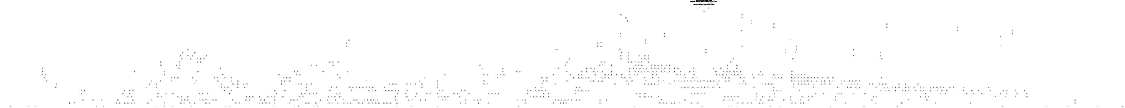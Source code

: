 # Network structure generated by ABC

digraph network {
size = "7.5,10";
center = true;
edge [dir = back];

{
  node [shape = plaintext];
  edge [style = invis];
  LevelTitle1 [label=""];
  LevelTitle2 [label=""];
  Level31 [label = ""];
  Level30 [label = ""];
  Level29 [label = ""];
  Level28 [label = ""];
  Level27 [label = ""];
  Level26 [label = ""];
  Level25 [label = ""];
  Level24 [label = ""];
  Level23 [label = ""];
  Level22 [label = ""];
  Level21 [label = ""];
  Level20 [label = ""];
  Level19 [label = ""];
  Level18 [label = ""];
  Level17 [label = ""];
  Level16 [label = ""];
  Level15 [label = ""];
  Level14 [label = ""];
  Level13 [label = ""];
  Level12 [label = ""];
  Level11 [label = ""];
  Level10 [label = ""];
  Level9 [label = ""];
  Level8 [label = ""];
  Level7 [label = ""];
  Level6 [label = ""];
  Level5 [label = ""];
  Level4 [label = ""];
  Level3 [label = ""];
  Level2 [label = ""];
  Level1 [label = ""];
  Level0 [label = ""];
  LevelTitle1 ->  LevelTitle2 ->  Level31 ->  Level30 ->  Level29 ->  Level28 ->  Level27 ->  Level26 ->  Level25 ->  Level24 ->  Level23 ->  Level22 ->  Level21 ->  Level20 ->  Level19 ->  Level18 ->  Level17 ->  Level16 ->  Level15 ->  Level14 ->  Level13 ->  Level12 ->  Level11 ->  Level10 ->  Level9 ->  Level8 ->  Level7 ->  Level6 ->  Level5 ->  Level4 ->  Level3 ->  Level2 ->  Level1 ->  Level0;
}

{
  rank = same;
  LevelTitle1;
  title1 [shape=plaintext,
          fontsize=20,
          fontname = "Times-Roman",
          label="Network structure visualized by ABC\nBenchmark \"too_large\". Time was Thu Oct  8 20:27:49 2020. "
         ];
}

{
  rank = same;
  LevelTitle2;
  title2 [shape=plaintext,
          fontsize=18,
          fontname = "Times-Roman",
          label="The network contains 824 logic nodes and 0 latches.\n"
         ];
}

{
  rank = same;
  Level31;
  Node39 [label = "n0", shape = invtriangle, color = coral, fillcolor = coral];
  Node40 [label = "o0", shape = invtriangle, color = coral, fillcolor = coral];
  Node41 [label = "p0", shape = invtriangle, color = coral, fillcolor = coral];
}

{
  rank = same;
  Level30;
  Node742 [label = "742\n", shape = ellipse];
}

{
  rank = same;
  Level29;
  Node562 [label = "562\n", shape = ellipse];
  Node715 [label = "715\n", shape = ellipse];
}

{
  rank = same;
  Level28;
  Node526 [label = "526\n", shape = ellipse];
  Node714 [label = "714\n", shape = ellipse];
}

{
  rank = same;
  Level27;
  Node525 [label = "525\n", shape = ellipse];
  Node701 [label = "701\n", shape = ellipse];
}

{
  rank = same;
  Level26;
  Node509 [label = "509\n", shape = ellipse];
  Node700 [label = "700\n", shape = ellipse];
  Node865 [label = "865\n", shape = ellipse];
}

{
  rank = same;
  Level25;
  Node508 [label = "508\n", shape = ellipse];
  Node690 [label = "690\n", shape = ellipse];
  Node852 [label = "852\n", shape = ellipse];
}

{
  rank = same;
  Level24;
  Node494 [label = "494\n", shape = ellipse];
  Node689 [label = "689\n", shape = ellipse];
  Node851 [label = "851\n", shape = ellipse];
}

{
  rank = same;
  Level23;
  Node493 [label = "493\n", shape = ellipse];
  Node688 [label = "688\n", shape = ellipse];
  Node850 [label = "850\n", shape = ellipse];
}

{
  rank = same;
  Level22;
  Node492 [label = "492\n", shape = ellipse];
  Node687 [label = "687\n", shape = ellipse];
  Node849 [label = "849\n", shape = ellipse];
}

{
  rank = same;
  Level21;
  Node441 [label = "441\n", shape = ellipse];
  Node686 [label = "686\n", shape = ellipse];
  Node848 [label = "848\n", shape = ellipse];
}

{
  rank = same;
  Level20;
  Node440 [label = "440\n", shape = ellipse];
  Node685 [label = "685\n", shape = ellipse];
  Node827 [label = "827\n", shape = ellipse];
  Node847 [label = "847\n", shape = ellipse];
}

{
  rank = same;
  Level19;
  Node439 [label = "439\n", shape = ellipse];
  Node491 [label = "491\n", shape = ellipse];
  Node684 [label = "684\n", shape = ellipse];
  Node772 [label = "772\n", shape = ellipse];
  Node826 [label = "826\n", shape = ellipse];
  Node846 [label = "846\n", shape = ellipse];
}

{
  rank = same;
  Level18;
  Node370 [label = "370\n", shape = ellipse];
  Node438 [label = "438\n", shape = ellipse];
  Node490 [label = "490\n", shape = ellipse];
  Node683 [label = "683\n", shape = ellipse];
  Node771 [label = "771\n", shape = ellipse];
  Node825 [label = "825\n", shape = ellipse];
  Node845 [label = "845\n", shape = ellipse];
}

{
  rank = same;
  Level17;
  Node369 [label = "369\n", shape = ellipse];
  Node437 [label = "437\n", shape = ellipse];
  Node489 [label = "489\n", shape = ellipse];
  Node561 [label = "561\n", shape = ellipse];
  Node682 [label = "682\n", shape = ellipse];
  Node770 [label = "770\n", shape = ellipse];
  Node814 [label = "814\n", shape = ellipse];
  Node844 [label = "844\n", shape = ellipse];
}

{
  rank = same;
  Level16;
  Node368 [label = "368\n", shape = ellipse];
  Node409 [label = "409\n", shape = ellipse];
  Node436 [label = "436\n", shape = ellipse];
  Node488 [label = "488\n", shape = ellipse];
  Node543 [label = "543\n", shape = ellipse];
  Node681 [label = "681\n", shape = ellipse];
  Node741 [label = "741\n", shape = ellipse];
  Node767 [label = "767\n", shape = ellipse];
  Node813 [label = "813\n", shape = ellipse];
  Node824 [label = "824\n", shape = ellipse];
  Node843 [label = "843\n", shape = ellipse];
}

{
  rank = same;
  Level15;
  Node353 [label = "353\n", shape = ellipse];
  Node408 [label = "408\n", shape = ellipse];
  Node431 [label = "431\n", shape = ellipse];
  Node435 [label = "435\n", shape = ellipse];
  Node484 [label = "484\n", shape = ellipse];
  Node534 [label = "534\n", shape = ellipse];
  Node652 [label = "652\n", shape = ellipse];
  Node675 [label = "675\n", shape = ellipse];
  Node727 [label = "727\n", shape = ellipse];
  Node766 [label = "766\n", shape = ellipse];
  Node812 [label = "812\n", shape = ellipse];
  Node823 [label = "823\n", shape = ellipse];
  Node842 [label = "842\n", shape = ellipse];
  Node864 [label = "864\n", shape = ellipse];
}

{
  rank = same;
  Level14;
  Node352 [label = "352\n", shape = ellipse];
  Node403 [label = "403\n", shape = ellipse];
  Node430 [label = "430\n", shape = ellipse];
  Node433 [label = "433\n", shape = ellipse];
  Node483 [label = "483\n", shape = ellipse];
  Node533 [label = "533\n", shape = ellipse];
  Node560 [label = "560\n", shape = ellipse];
  Node651 [label = "651\n", shape = ellipse];
  Node674 [label = "674\n", shape = ellipse];
  Node680 [label = "680\n", shape = ellipse];
  Node720 [label = "720\n", shape = ellipse];
  Node740 [label = "740\n", shape = ellipse];
  Node765 [label = "765\n", shape = ellipse];
  Node811 [label = "811\n", shape = ellipse];
  Node822 [label = "822\n", shape = ellipse];
  Node841 [label = "841\n", shape = ellipse];
  Node857 [label = "857\n", shape = ellipse];
}

{
  rank = same;
  Level13;
  Node345 [label = "345\n", shape = ellipse];
  Node402 [label = "402\n", shape = ellipse];
  Node427 [label = "427\n", shape = ellipse];
  Node432 [label = "432\n", shape = ellipse];
  Node482 [label = "482\n", shape = ellipse];
  Node529 [label = "529\n", shape = ellipse];
  Node532 [label = "532\n", shape = ellipse];
  Node542 [label = "542\n", shape = ellipse];
  Node551 [label = "551\n", shape = ellipse];
  Node559 [label = "559\n", shape = ellipse];
  Node638 [label = "638\n", shape = ellipse];
  Node673 [label = "673\n", shape = ellipse];
  Node679 [label = "679\n", shape = ellipse];
  Node717 [label = "717\n", shape = ellipse];
  Node726 [label = "726\n", shape = ellipse];
  Node733 [label = "733\n", shape = ellipse];
  Node764 [label = "764\n", shape = ellipse];
  Node797 [label = "797\n", shape = ellipse];
  Node815 [label = "815\n", shape = ellipse];
  Node840 [label = "840\n", shape = ellipse];
  Node854 [label = "854\n", shape = ellipse];
  Node856 [label = "856\n", shape = ellipse];
  Node863 [label = "863\n", shape = ellipse];
}

{
  rank = same;
  Level12;
  Node344 [label = "344\n", shape = ellipse];
  Node395 [label = "395\n", shape = ellipse];
  Node426 [label = "426\n", shape = ellipse];
  Node464 [label = "464\n", shape = ellipse];
  Node481 [label = "481\n", shape = ellipse];
  Node527 [label = "527\n", shape = ellipse];
  Node530 [label = "530\n", shape = ellipse];
  Node531 [label = "531\n", shape = ellipse];
  Node537 [label = "537\n", shape = ellipse];
  Node541 [label = "541\n", shape = ellipse];
  Node546 [label = "546\n", shape = ellipse];
  Node550 [label = "550\n", shape = ellipse];
  Node558 [label = "558\n", shape = ellipse];
  Node637 [label = "637\n", shape = ellipse];
  Node672 [label = "672\n", shape = ellipse];
  Node678 [label = "678\n", shape = ellipse];
  Node716 [label = "716\n", shape = ellipse];
  Node719 [label = "719\n", shape = ellipse];
  Node722 [label = "722\n", shape = ellipse];
  Node725 [label = "725\n", shape = ellipse];
  Node729 [label = "729\n", shape = ellipse];
  Node739 [label = "739\n", shape = ellipse];
  Node763 [label = "763\n", shape = ellipse];
  Node796 [label = "796\n", shape = ellipse];
  Node838 [label = "838\n", shape = ellipse];
  Node853 [label = "853\n", shape = ellipse];
  Node859 [label = "859\n", shape = ellipse];
  Node862 [label = "862\n", shape = ellipse];
}

{
  rank = same;
  Level11;
  Node52 [label = "52\n", shape = ellipse];
  Node62 [label = "62\n", shape = ellipse];
  Node91 [label = "91\n", shape = ellipse];
  Node100 [label = "100\n", shape = ellipse];
  Node111 [label = "111\n", shape = ellipse];
  Node122 [label = "122\n", shape = ellipse];
  Node330 [label = "330\n", shape = ellipse];
  Node343 [label = "343\n", shape = ellipse];
  Node394 [label = "394\n", shape = ellipse];
  Node423 [label = "423\n", shape = ellipse];
  Node463 [label = "463\n", shape = ellipse];
  Node480 [label = "480\n", shape = ellipse];
  Node524 [label = "524\n", shape = ellipse];
  Node528 [label = "528\n", shape = ellipse];
  Node535 [label = "535\n", shape = ellipse];
  Node538 [label = "538\n", shape = ellipse];
  Node540 [label = "540\n", shape = ellipse];
  Node545 [label = "545\n", shape = ellipse];
  Node549 [label = "549\n", shape = ellipse];
  Node554 [label = "554\n", shape = ellipse];
  Node557 [label = "557\n", shape = ellipse];
  Node634 [label = "634\n", shape = ellipse];
  Node669 [label = "669\n", shape = ellipse];
  Node671 [label = "671\n", shape = ellipse];
  Node677 [label = "677\n", shape = ellipse];
  Node713 [label = "713\n", shape = ellipse];
  Node718 [label = "718\n", shape = ellipse];
  Node721 [label = "721\n", shape = ellipse];
  Node723 [label = "723\n", shape = ellipse];
  Node728 [label = "728\n", shape = ellipse];
  Node732 [label = "732\n", shape = ellipse];
  Node736 [label = "736\n", shape = ellipse];
  Node738 [label = "738\n", shape = ellipse];
  Node762 [label = "762\n", shape = ellipse];
  Node795 [label = "795\n", shape = ellipse];
  Node810 [label = "810\n", shape = ellipse];
  Node821 [label = "821\n", shape = ellipse];
  Node837 [label = "837\n", shape = ellipse];
  Node855 [label = "855\n", shape = ellipse];
  Node858 [label = "858\n", shape = ellipse];
  Node860 [label = "860\n", shape = ellipse];
  Node861 [label = "861\n", shape = ellipse];
}

{
  rank = same;
  Level10;
  Node51 [label = "51\n", shape = ellipse];
  Node61 [label = "61\n", shape = ellipse];
  Node72 [label = "72\n", shape = ellipse];
  Node82 [label = "82\n", shape = ellipse];
  Node90 [label = "90\n", shape = ellipse];
  Node99 [label = "99\n", shape = ellipse];
  Node110 [label = "110\n", shape = ellipse];
  Node121 [label = "121\n", shape = ellipse];
  Node131 [label = "131\n", shape = ellipse];
  Node141 [label = "141\n", shape = ellipse];
  Node169 [label = "169\n", shape = ellipse];
  Node183 [label = "183\n", shape = ellipse];
  Node223 [label = "223\n", shape = ellipse];
  Node229 [label = "229\n", shape = ellipse];
  Node329 [label = "329\n", shape = ellipse];
  Node342 [label = "342\n", shape = ellipse];
  Node390 [label = "390\n", shape = ellipse];
  Node422 [label = "422\n", shape = ellipse];
  Node462 [label = "462\n", shape = ellipse];
  Node479 [label = "479\n", shape = ellipse];
  Node507 [label = "507\n", shape = ellipse];
  Node523 [label = "523\n", shape = ellipse];
  Node536 [label = "536\n", shape = ellipse];
  Node539 [label = "539\n", shape = ellipse];
  Node544 [label = "544\n", shape = ellipse];
  Node547 [label = "547\n", shape = ellipse];
  Node548 [label = "548\n", shape = ellipse];
  Node552 [label = "552\n", shape = ellipse];
  Node553 [label = "553\n", shape = ellipse];
  Node555 [label = "555\n", shape = ellipse];
  Node556 [label = "556\n", shape = ellipse];
  Node570 [label = "570\n", shape = ellipse];
  Node578 [label = "578\n", shape = ellipse];
  Node586 [label = "586\n", shape = ellipse];
  Node594 [label = "594\n", shape = ellipse];
  Node633 [label = "633\n", shape = ellipse];
  Node668 [label = "668\n", shape = ellipse];
  Node670 [label = "670\n", shape = ellipse];
  Node676 [label = "676\n", shape = ellipse];
  Node699 [label = "699\n", shape = ellipse];
  Node712 [label = "712\n", shape = ellipse];
  Node724 [label = "724\n", shape = ellipse];
  Node730 [label = "730\n", shape = ellipse];
  Node731 [label = "731\n", shape = ellipse];
  Node734 [label = "734\n", shape = ellipse];
  Node735 [label = "735\n", shape = ellipse];
  Node737 [label = "737\n", shape = ellipse];
  Node761 [label = "761\n", shape = ellipse];
  Node794 [label = "794\n", shape = ellipse];
  Node809 [label = "809\n", shape = ellipse];
  Node820 [label = "820\n", shape = ellipse];
  Node836 [label = "836\n", shape = ellipse];
}

{
  rank = same;
  Level9;
  Node50 [label = "50\n", shape = ellipse];
  Node60 [label = "60\n", shape = ellipse];
  Node71 [label = "71\n", shape = ellipse];
  Node81 [label = "81\n", shape = ellipse];
  Node89 [label = "89\n", shape = ellipse];
  Node98 [label = "98\n", shape = ellipse];
  Node109 [label = "109\n", shape = ellipse];
  Node120 [label = "120\n", shape = ellipse];
  Node130 [label = "130\n", shape = ellipse];
  Node140 [label = "140\n", shape = ellipse];
  Node148 [label = "148\n", shape = ellipse];
  Node155 [label = "155\n", shape = ellipse];
  Node162 [label = "162\n", shape = ellipse];
  Node168 [label = "168\n", shape = ellipse];
  Node176 [label = "176\n", shape = ellipse];
  Node182 [label = "182\n", shape = ellipse];
  Node200 [label = "200\n", shape = ellipse];
  Node209 [label = "209\n", shape = ellipse];
  Node222 [label = "222\n", shape = ellipse];
  Node228 [label = "228\n", shape = ellipse];
  Node234 [label = "234\n", shape = ellipse];
  Node239 [label = "239\n", shape = ellipse];
  Node243 [label = "243\n", shape = ellipse];
  Node252 [label = "252\n", shape = ellipse];
  Node256 [label = "256\n", shape = ellipse];
  Node268 [label = "268\n", shape = ellipse];
  Node272 [label = "272\n", shape = ellipse];
  Node277 [label = "277\n", shape = ellipse];
  Node281 [label = "281\n", shape = ellipse];
  Node293 [label = "293\n", shape = ellipse];
  Node305 [label = "305\n", shape = ellipse];
  Node322 [label = "322\n", shape = ellipse];
  Node341 [label = "341\n", shape = ellipse];
  Node367 [label = "367\n", shape = ellipse];
  Node389 [label = "389\n", shape = ellipse];
  Node421 [label = "421\n", shape = ellipse];
  Node448 [label = "448\n", shape = ellipse];
  Node457 [label = "457\n", shape = ellipse];
  Node475 [label = "475\n", shape = ellipse];
  Node487 [label = "487\n", shape = ellipse];
  Node506 [label = "506\n", shape = ellipse];
  Node522 [label = "522\n", shape = ellipse];
  Node569 [label = "569\n", shape = ellipse];
  Node577 [label = "577\n", shape = ellipse];
  Node585 [label = "585\n", shape = ellipse];
  Node593 [label = "593\n", shape = ellipse];
  Node613 [label = "613\n", shape = ellipse];
  Node632 [label = "632\n", shape = ellipse];
  Node636 [label = "636\n", shape = ellipse];
  Node650 [label = "650\n", shape = ellipse];
  Node667 [label = "667\n", shape = ellipse];
  Node698 [label = "698\n", shape = ellipse];
  Node711 [label = "711\n", shape = ellipse];
  Node760 [label = "760\n", shape = ellipse];
  Node808 [label = "808\n", shape = ellipse];
  Node819 [label = "819\n", shape = ellipse];
  Node835 [label = "835\n", shape = ellipse];
}

{
  rank = same;
  Level8;
  Node49 [label = "49\n", shape = ellipse];
  Node59 [label = "59\n", shape = ellipse];
  Node70 [label = "70\n", shape = ellipse];
  Node80 [label = "80\n", shape = ellipse];
  Node88 [label = "88\n", shape = ellipse];
  Node97 [label = "97\n", shape = ellipse];
  Node108 [label = "108\n", shape = ellipse];
  Node119 [label = "119\n", shape = ellipse];
  Node129 [label = "129\n", shape = ellipse];
  Node139 [label = "139\n", shape = ellipse];
  Node147 [label = "147\n", shape = ellipse];
  Node154 [label = "154\n", shape = ellipse];
  Node161 [label = "161\n", shape = ellipse];
  Node167 [label = "167\n", shape = ellipse];
  Node175 [label = "175\n", shape = ellipse];
  Node181 [label = "181\n", shape = ellipse];
  Node191 [label = "191\n", shape = ellipse];
  Node199 [label = "199\n", shape = ellipse];
  Node208 [label = "208\n", shape = ellipse];
  Node217 [label = "217\n", shape = ellipse];
  Node221 [label = "221\n", shape = ellipse];
  Node227 [label = "227\n", shape = ellipse];
  Node233 [label = "233\n", shape = ellipse];
  Node238 [label = "238\n", shape = ellipse];
  Node242 [label = "242\n", shape = ellipse];
  Node251 [label = "251\n", shape = ellipse];
  Node255 [label = "255\n", shape = ellipse];
  Node267 [label = "267\n", shape = ellipse];
  Node271 [label = "271\n", shape = ellipse];
  Node276 [label = "276\n", shape = ellipse];
  Node280 [label = "280\n", shape = ellipse];
  Node289 [label = "289\n", shape = ellipse];
  Node292 [label = "292\n", shape = ellipse];
  Node301 [label = "301\n", shape = ellipse];
  Node304 [label = "304\n", shape = ellipse];
  Node321 [label = "321\n", shape = ellipse];
  Node340 [label = "340\n", shape = ellipse];
  Node366 [label = "366\n", shape = ellipse];
  Node381 [label = "381\n", shape = ellipse];
  Node420 [label = "420\n", shape = ellipse];
  Node447 [label = "447\n", shape = ellipse];
  Node456 [label = "456\n", shape = ellipse];
  Node474 [label = "474\n", shape = ellipse];
  Node486 [label = "486\n", shape = ellipse];
  Node505 [label = "505\n", shape = ellipse];
  Node521 [label = "521\n", shape = ellipse];
  Node568 [label = "568\n", shape = ellipse];
  Node576 [label = "576\n", shape = ellipse];
  Node584 [label = "584\n", shape = ellipse];
  Node592 [label = "592\n", shape = ellipse];
  Node612 [label = "612\n", shape = ellipse];
  Node631 [label = "631\n", shape = ellipse];
  Node635 [label = "635\n", shape = ellipse];
  Node649 [label = "649\n", shape = ellipse];
  Node663 [label = "663\n", shape = ellipse];
  Node697 [label = "697\n", shape = ellipse];
  Node710 [label = "710\n", shape = ellipse];
  Node759 [label = "759\n", shape = ellipse];
  Node793 [label = "793\n", shape = ellipse];
  Node807 [label = "807\n", shape = ellipse];
  Node818 [label = "818\n", shape = ellipse];
  Node834 [label = "834\n", shape = ellipse];
}

{
  rank = same;
  Level7;
  Node48 [label = "48\n", shape = ellipse];
  Node58 [label = "58\n", shape = ellipse];
  Node69 [label = "69\n", shape = ellipse];
  Node79 [label = "79\n", shape = ellipse];
  Node87 [label = "87\n", shape = ellipse];
  Node96 [label = "96\n", shape = ellipse];
  Node107 [label = "107\n", shape = ellipse];
  Node118 [label = "118\n", shape = ellipse];
  Node128 [label = "128\n", shape = ellipse];
  Node138 [label = "138\n", shape = ellipse];
  Node146 [label = "146\n", shape = ellipse];
  Node153 [label = "153\n", shape = ellipse];
  Node160 [label = "160\n", shape = ellipse];
  Node166 [label = "166\n", shape = ellipse];
  Node174 [label = "174\n", shape = ellipse];
  Node180 [label = "180\n", shape = ellipse];
  Node190 [label = "190\n", shape = ellipse];
  Node198 [label = "198\n", shape = ellipse];
  Node207 [label = "207\n", shape = ellipse];
  Node216 [label = "216\n", shape = ellipse];
  Node220 [label = "220\n", shape = ellipse];
  Node226 [label = "226\n", shape = ellipse];
  Node232 [label = "232\n", shape = ellipse];
  Node237 [label = "237\n", shape = ellipse];
  Node241 [label = "241\n", shape = ellipse];
  Node250 [label = "250\n", shape = ellipse];
  Node254 [label = "254\n", shape = ellipse];
  Node263 [label = "263\n", shape = ellipse];
  Node266 [label = "266\n", shape = ellipse];
  Node270 [label = "270\n", shape = ellipse];
  Node275 [label = "275\n", shape = ellipse];
  Node279 [label = "279\n", shape = ellipse];
  Node288 [label = "288\n", shape = ellipse];
  Node291 [label = "291\n", shape = ellipse];
  Node300 [label = "300\n", shape = ellipse];
  Node303 [label = "303\n", shape = ellipse];
  Node318 [label = "318\n", shape = ellipse];
  Node339 [label = "339\n", shape = ellipse];
  Node351 [label = "351\n", shape = ellipse];
  Node365 [label = "365\n", shape = ellipse];
  Node380 [label = "380\n", shape = ellipse];
  Node419 [label = "419\n", shape = ellipse];
  Node446 [label = "446\n", shape = ellipse];
  Node455 [label = "455\n", shape = ellipse];
  Node471 [label = "471\n", shape = ellipse];
  Node504 [label = "504\n", shape = ellipse];
  Node520 [label = "520\n", shape = ellipse];
  Node567 [label = "567\n", shape = ellipse];
  Node575 [label = "575\n", shape = ellipse];
  Node583 [label = "583\n", shape = ellipse];
  Node591 [label = "591\n", shape = ellipse];
  Node607 [label = "607\n", shape = ellipse];
  Node630 [label = "630\n", shape = ellipse];
  Node648 [label = "648\n", shape = ellipse];
  Node662 [label = "662\n", shape = ellipse];
  Node696 [label = "696\n", shape = ellipse];
  Node709 [label = "709\n", shape = ellipse];
  Node758 [label = "758\n", shape = ellipse];
  Node781 [label = "781\n", shape = ellipse];
  Node792 [label = "792\n", shape = ellipse];
  Node806 [label = "806\n", shape = ellipse];
  Node817 [label = "817\n", shape = ellipse];
  Node831 [label = "831\n", shape = ellipse];
  Node839 [label = "839\n", shape = ellipse];
}

{
  rank = same;
  Level6;
  Node47 [label = "47\n", shape = ellipse];
  Node57 [label = "57\n", shape = ellipse];
  Node68 [label = "68\n", shape = ellipse];
  Node78 [label = "78\n", shape = ellipse];
  Node86 [label = "86\n", shape = ellipse];
  Node95 [label = "95\n", shape = ellipse];
  Node106 [label = "106\n", shape = ellipse];
  Node117 [label = "117\n", shape = ellipse];
  Node127 [label = "127\n", shape = ellipse];
  Node137 [label = "137\n", shape = ellipse];
  Node145 [label = "145\n", shape = ellipse];
  Node152 [label = "152\n", shape = ellipse];
  Node159 [label = "159\n", shape = ellipse];
  Node165 [label = "165\n", shape = ellipse];
  Node173 [label = "173\n", shape = ellipse];
  Node179 [label = "179\n", shape = ellipse];
  Node189 [label = "189\n", shape = ellipse];
  Node197 [label = "197\n", shape = ellipse];
  Node206 [label = "206\n", shape = ellipse];
  Node215 [label = "215\n", shape = ellipse];
  Node219 [label = "219\n", shape = ellipse];
  Node225 [label = "225\n", shape = ellipse];
  Node231 [label = "231\n", shape = ellipse];
  Node236 [label = "236\n", shape = ellipse];
  Node240 [label = "240\n", shape = ellipse];
  Node249 [label = "249\n", shape = ellipse];
  Node253 [label = "253\n", shape = ellipse];
  Node262 [label = "262\n", shape = ellipse];
  Node265 [label = "265\n", shape = ellipse];
  Node269 [label = "269\n", shape = ellipse];
  Node274 [label = "274\n", shape = ellipse];
  Node278 [label = "278\n", shape = ellipse];
  Node287 [label = "287\n", shape = ellipse];
  Node290 [label = "290\n", shape = ellipse];
  Node299 [label = "299\n", shape = ellipse];
  Node302 [label = "302\n", shape = ellipse];
  Node317 [label = "317\n", shape = ellipse];
  Node338 [label = "338\n", shape = ellipse];
  Node350 [label = "350\n", shape = ellipse];
  Node364 [label = "364\n", shape = ellipse];
  Node379 [label = "379\n", shape = ellipse];
  Node401 [label = "401\n", shape = ellipse];
  Node418 [label = "418\n", shape = ellipse];
  Node445 [label = "445\n", shape = ellipse];
  Node454 [label = "454\n", shape = ellipse];
  Node470 [label = "470\n", shape = ellipse];
  Node503 [label = "503\n", shape = ellipse];
  Node519 [label = "519\n", shape = ellipse];
  Node566 [label = "566\n", shape = ellipse];
  Node574 [label = "574\n", shape = ellipse];
  Node582 [label = "582\n", shape = ellipse];
  Node590 [label = "590\n", shape = ellipse];
  Node606 [label = "606\n", shape = ellipse];
  Node629 [label = "629\n", shape = ellipse];
  Node647 [label = "647\n", shape = ellipse];
  Node661 [label = "661\n", shape = ellipse];
  Node695 [label = "695\n", shape = ellipse];
  Node707 [label = "707\n", shape = ellipse];
  Node757 [label = "757\n", shape = ellipse];
  Node769 [label = "769\n", shape = ellipse];
  Node780 [label = "780\n", shape = ellipse];
  Node791 [label = "791\n", shape = ellipse];
  Node803 [label = "803\n", shape = ellipse];
  Node816 [label = "816\n", shape = ellipse];
  Node830 [label = "830\n", shape = ellipse];
}

{
  rank = same;
  Level5;
  Node46 [label = "46\n", shape = ellipse];
  Node56 [label = "56\n", shape = ellipse];
  Node67 [label = "67\n", shape = ellipse];
  Node77 [label = "77\n", shape = ellipse];
  Node85 [label = "85\n", shape = ellipse];
  Node94 [label = "94\n", shape = ellipse];
  Node105 [label = "105\n", shape = ellipse];
  Node116 [label = "116\n", shape = ellipse];
  Node126 [label = "126\n", shape = ellipse];
  Node136 [label = "136\n", shape = ellipse];
  Node144 [label = "144\n", shape = ellipse];
  Node151 [label = "151\n", shape = ellipse];
  Node158 [label = "158\n", shape = ellipse];
  Node164 [label = "164\n", shape = ellipse];
  Node172 [label = "172\n", shape = ellipse];
  Node178 [label = "178\n", shape = ellipse];
  Node188 [label = "188\n", shape = ellipse];
  Node196 [label = "196\n", shape = ellipse];
  Node205 [label = "205\n", shape = ellipse];
  Node214 [label = "214\n", shape = ellipse];
  Node218 [label = "218\n", shape = ellipse];
  Node224 [label = "224\n", shape = ellipse];
  Node230 [label = "230\n", shape = ellipse];
  Node235 [label = "235\n", shape = ellipse];
  Node248 [label = "248\n", shape = ellipse];
  Node261 [label = "261\n", shape = ellipse];
  Node264 [label = "264\n", shape = ellipse];
  Node273 [label = "273\n", shape = ellipse];
  Node286 [label = "286\n", shape = ellipse];
  Node298 [label = "298\n", shape = ellipse];
  Node316 [label = "316\n", shape = ellipse];
  Node337 [label = "337\n", shape = ellipse];
  Node349 [label = "349\n", shape = ellipse];
  Node362 [label = "362\n", shape = ellipse];
  Node377 [label = "377\n", shape = ellipse];
  Node400 [label = "400\n", shape = ellipse];
  Node415 [label = "415\n", shape = ellipse];
  Node444 [label = "444\n", shape = ellipse];
  Node453 [label = "453\n", shape = ellipse];
  Node469 [label = "469\n", shape = ellipse];
  Node502 [label = "502\n", shape = ellipse];
  Node512 [label = "512\n", shape = ellipse];
  Node518 [label = "518\n", shape = ellipse];
  Node565 [label = "565\n", shape = ellipse];
  Node573 [label = "573\n", shape = ellipse];
  Node581 [label = "581\n", shape = ellipse];
  Node589 [label = "589\n", shape = ellipse];
  Node602 [label = "602\n", shape = ellipse];
  Node624 [label = "624\n", shape = ellipse];
  Node628 [label = "628\n", shape = ellipse];
  Node645 [label = "645\n", shape = ellipse];
  Node660 [label = "660\n", shape = ellipse];
  Node694 [label = "694\n", shape = ellipse];
  Node706 [label = "706\n", shape = ellipse];
  Node756 [label = "756\n", shape = ellipse];
  Node768 [label = "768\n", shape = ellipse];
  Node777 [label = "777\n", shape = ellipse];
  Node779 [label = "779\n", shape = ellipse];
  Node790 [label = "790\n", shape = ellipse];
  Node802 [label = "802\n", shape = ellipse];
  Node829 [label = "829\n", shape = ellipse];
  Node833 [label = "833\n", shape = ellipse];
}

{
  rank = same;
  Level4;
  Node45 [label = "45\n", shape = ellipse];
  Node55 [label = "55\n", shape = ellipse];
  Node66 [label = "66\n", shape = ellipse];
  Node76 [label = "76\n", shape = ellipse];
  Node84 [label = "84\n", shape = ellipse];
  Node93 [label = "93\n", shape = ellipse];
  Node104 [label = "104\n", shape = ellipse];
  Node115 [label = "115\n", shape = ellipse];
  Node125 [label = "125\n", shape = ellipse];
  Node135 [label = "135\n", shape = ellipse];
  Node143 [label = "143\n", shape = ellipse];
  Node150 [label = "150\n", shape = ellipse];
  Node157 [label = "157\n", shape = ellipse];
  Node163 [label = "163\n", shape = ellipse];
  Node171 [label = "171\n", shape = ellipse];
  Node177 [label = "177\n", shape = ellipse];
  Node187 [label = "187\n", shape = ellipse];
  Node195 [label = "195\n", shape = ellipse];
  Node204 [label = "204\n", shape = ellipse];
  Node213 [label = "213\n", shape = ellipse];
  Node247 [label = "247\n", shape = ellipse];
  Node260 [label = "260\n", shape = ellipse];
  Node285 [label = "285\n", shape = ellipse];
  Node297 [label = "297\n", shape = ellipse];
  Node315 [label = "315\n", shape = ellipse];
  Node335 [label = "335\n", shape = ellipse];
  Node348 [label = "348\n", shape = ellipse];
  Node359 [label = "359\n", shape = ellipse];
  Node361 [label = "361\n", shape = ellipse];
  Node376 [label = "376\n", shape = ellipse];
  Node399 [label = "399\n", shape = ellipse];
  Node407 [label = "407\n", shape = ellipse];
  Node414 [label = "414\n", shape = ellipse];
  Node452 [label = "452\n", shape = ellipse];
  Node461 [label = "461\n", shape = ellipse];
  Node468 [label = "468\n", shape = ellipse];
  Node501 [label = "501\n", shape = ellipse];
  Node516 [label = "516\n", shape = ellipse];
  Node564 [label = "564\n", shape = ellipse];
  Node572 [label = "572\n", shape = ellipse];
  Node580 [label = "580\n", shape = ellipse];
  Node588 [label = "588\n", shape = ellipse];
  Node601 [label = "601\n", shape = ellipse];
  Node616 [label = "616\n", shape = ellipse];
  Node623 [label = "623\n", shape = ellipse];
  Node627 [label = "627\n", shape = ellipse];
  Node644 [label = "644\n", shape = ellipse];
  Node659 [label = "659\n", shape = ellipse];
  Node693 [label = "693\n", shape = ellipse];
  Node705 [label = "705\n", shape = ellipse];
  Node708 [label = "708\n", shape = ellipse];
  Node751 [label = "751\n", shape = ellipse];
  Node754 [label = "754\n", shape = ellipse];
  Node776 [label = "776\n", shape = ellipse];
  Node778 [label = "778\n", shape = ellipse];
  Node784 [label = "784\n", shape = ellipse];
  Node787 [label = "787\n", shape = ellipse];
  Node789 [label = "789\n", shape = ellipse];
  Node801 [label = "801\n", shape = ellipse];
  Node805 [label = "805\n", shape = ellipse];
  Node832 [label = "832\n", shape = ellipse];
}

{
  rank = same;
  Level3;
  Node44 [label = "44\n", shape = ellipse];
  Node54 [label = "54\n", shape = ellipse];
  Node65 [label = "65\n", shape = ellipse];
  Node75 [label = "75\n", shape = ellipse];
  Node83 [label = "83\n", shape = ellipse];
  Node92 [label = "92\n", shape = ellipse];
  Node103 [label = "103\n", shape = ellipse];
  Node114 [label = "114\n", shape = ellipse];
  Node124 [label = "124\n", shape = ellipse];
  Node134 [label = "134\n", shape = ellipse];
  Node142 [label = "142\n", shape = ellipse];
  Node149 [label = "149\n", shape = ellipse];
  Node156 [label = "156\n", shape = ellipse];
  Node170 [label = "170\n", shape = ellipse];
  Node186 [label = "186\n", shape = ellipse];
  Node194 [label = "194\n", shape = ellipse];
  Node203 [label = "203\n", shape = ellipse];
  Node212 [label = "212\n", shape = ellipse];
  Node246 [label = "246\n", shape = ellipse];
  Node259 [label = "259\n", shape = ellipse];
  Node284 [label = "284\n", shape = ellipse];
  Node296 [label = "296\n", shape = ellipse];
  Node314 [label = "314\n", shape = ellipse];
  Node328 [label = "328\n", shape = ellipse];
  Node334 [label = "334\n", shape = ellipse];
  Node347 [label = "347\n", shape = ellipse];
  Node358 [label = "358\n", shape = ellipse];
  Node360 [label = "360\n", shape = ellipse];
  Node375 [label = "375\n", shape = ellipse];
  Node388 [label = "388\n", shape = ellipse];
  Node398 [label = "398\n", shape = ellipse];
  Node406 [label = "406\n", shape = ellipse];
  Node411 [label = "411\n", shape = ellipse];
  Node451 [label = "451\n", shape = ellipse];
  Node460 [label = "460\n", shape = ellipse];
  Node467 [label = "467\n", shape = ellipse];
  Node478 [label = "478\n", shape = ellipse];
  Node497 [label = "497\n", shape = ellipse];
  Node500 [label = "500\n", shape = ellipse];
  Node515 [label = "515\n", shape = ellipse];
  Node563 [label = "563\n", shape = ellipse];
  Node571 [label = "571\n", shape = ellipse];
  Node579 [label = "579\n", shape = ellipse];
  Node587 [label = "587\n", shape = ellipse];
  Node598 [label = "598\n", shape = ellipse];
  Node600 [label = "600\n", shape = ellipse];
  Node611 [label = "611\n", shape = ellipse];
  Node615 [label = "615\n", shape = ellipse];
  Node620 [label = "620\n", shape = ellipse];
  Node626 [label = "626\n", shape = ellipse];
  Node643 [label = "643\n", shape = ellipse];
  Node658 [label = "658\n", shape = ellipse];
  Node692 [label = "692\n", shape = ellipse];
  Node704 [label = "704\n", shape = ellipse];
  Node745 [label = "745\n", shape = ellipse];
  Node750 [label = "750\n", shape = ellipse];
  Node753 [label = "753\n", shape = ellipse];
  Node775 [label = "775\n", shape = ellipse];
  Node783 [label = "783\n", shape = ellipse];
  Node786 [label = "786\n", shape = ellipse];
  Node788 [label = "788\n", shape = ellipse];
  Node800 [label = "800\n", shape = ellipse];
  Node804 [label = "804\n", shape = ellipse];
}

{
  rank = same;
  Level2;
  Node43 [label = "43\n", shape = ellipse];
  Node53 [label = "53\n", shape = ellipse];
  Node64 [label = "64\n", shape = ellipse];
  Node74 [label = "74\n", shape = ellipse];
  Node102 [label = "102\n", shape = ellipse];
  Node113 [label = "113\n", shape = ellipse];
  Node123 [label = "123\n", shape = ellipse];
  Node133 [label = "133\n", shape = ellipse];
  Node185 [label = "185\n", shape = ellipse];
  Node193 [label = "193\n", shape = ellipse];
  Node202 [label = "202\n", shape = ellipse];
  Node211 [label = "211\n", shape = ellipse];
  Node245 [label = "245\n", shape = ellipse];
  Node258 [label = "258\n", shape = ellipse];
  Node283 [label = "283\n", shape = ellipse];
  Node295 [label = "295\n", shape = ellipse];
  Node308 [label = "308\n", shape = ellipse];
  Node313 [label = "313\n", shape = ellipse];
  Node320 [label = "320\n", shape = ellipse];
  Node325 [label = "325\n", shape = ellipse];
  Node327 [label = "327\n", shape = ellipse];
  Node333 [label = "333\n", shape = ellipse];
  Node346 [label = "346\n", shape = ellipse];
  Node356 [label = "356\n", shape = ellipse];
  Node372 [label = "372\n", shape = ellipse];
  Node374 [label = "374\n", shape = ellipse];
  Node384 [label = "384\n", shape = ellipse];
  Node387 [label = "387\n", shape = ellipse];
  Node393 [label = "393\n", shape = ellipse];
  Node397 [label = "397\n", shape = ellipse];
  Node405 [label = "405\n", shape = ellipse];
  Node410 [label = "410\n", shape = ellipse];
  Node413 [label = "413\n", shape = ellipse];
  Node417 [label = "417\n", shape = ellipse];
  Node425 [label = "425\n", shape = ellipse];
  Node429 [label = "429\n", shape = ellipse];
  Node434 [label = "434\n", shape = ellipse];
  Node443 [label = "443\n", shape = ellipse];
  Node450 [label = "450\n", shape = ellipse];
  Node459 [label = "459\n", shape = ellipse];
  Node466 [label = "466\n", shape = ellipse];
  Node473 [label = "473\n", shape = ellipse];
  Node477 [label = "477\n", shape = ellipse];
  Node485 [label = "485\n", shape = ellipse];
  Node496 [label = "496\n", shape = ellipse];
  Node499 [label = "499\n", shape = ellipse];
  Node511 [label = "511\n", shape = ellipse];
  Node514 [label = "514\n", shape = ellipse];
  Node517 [label = "517\n", shape = ellipse];
  Node597 [label = "597\n", shape = ellipse];
  Node599 [label = "599\n", shape = ellipse];
  Node605 [label = "605\n", shape = ellipse];
  Node609 [label = "609\n", shape = ellipse];
  Node610 [label = "610\n", shape = ellipse];
  Node614 [label = "614\n", shape = ellipse];
  Node619 [label = "619\n", shape = ellipse];
  Node622 [label = "622\n", shape = ellipse];
  Node625 [label = "625\n", shape = ellipse];
  Node640 [label = "640\n", shape = ellipse];
  Node642 [label = "642\n", shape = ellipse];
  Node646 [label = "646\n", shape = ellipse];
  Node655 [label = "655\n", shape = ellipse];
  Node657 [label = "657\n", shape = ellipse];
  Node666 [label = "666\n", shape = ellipse];
  Node691 [label = "691\n", shape = ellipse];
  Node703 [label = "703\n", shape = ellipse];
  Node744 [label = "744\n", shape = ellipse];
  Node747 [label = "747\n", shape = ellipse];
  Node748 [label = "748\n", shape = ellipse];
  Node749 [label = "749\n", shape = ellipse];
  Node752 [label = "752\n", shape = ellipse];
  Node774 [label = "774\n", shape = ellipse];
  Node782 [label = "782\n", shape = ellipse];
  Node798 [label = "798\n", shape = ellipse];
  Node799 [label = "799\n", shape = ellipse];
  Node828 [label = "828\n", shape = ellipse];
}

{
  rank = same;
  Level1;
  Node42 [label = "42\n", shape = ellipse];
  Node63 [label = "63\n", shape = ellipse];
  Node73 [label = "73\n", shape = ellipse];
  Node101 [label = "101\n", shape = ellipse];
  Node112 [label = "112\n", shape = ellipse];
  Node132 [label = "132\n", shape = ellipse];
  Node184 [label = "184\n", shape = ellipse];
  Node192 [label = "192\n", shape = ellipse];
  Node201 [label = "201\n", shape = ellipse];
  Node210 [label = "210\n", shape = ellipse];
  Node244 [label = "244\n", shape = ellipse];
  Node257 [label = "257\n", shape = ellipse];
  Node282 [label = "282\n", shape = ellipse];
  Node294 [label = "294\n", shape = ellipse];
  Node306 [label = "306\n", shape = ellipse];
  Node307 [label = "307\n", shape = ellipse];
  Node309 [label = "309\n", shape = ellipse];
  Node310 [label = "310\n", shape = ellipse];
  Node311 [label = "311\n", shape = ellipse];
  Node312 [label = "312\n", shape = ellipse];
  Node319 [label = "319\n", shape = ellipse];
  Node323 [label = "323\n", shape = ellipse];
  Node324 [label = "324\n", shape = ellipse];
  Node326 [label = "326\n", shape = ellipse];
  Node331 [label = "331\n", shape = ellipse];
  Node332 [label = "332\n", shape = ellipse];
  Node336 [label = "336\n", shape = ellipse];
  Node354 [label = "354\n", shape = ellipse];
  Node355 [label = "355\n", shape = ellipse];
  Node357 [label = "357\n", shape = ellipse];
  Node363 [label = "363\n", shape = ellipse];
  Node371 [label = "371\n", shape = ellipse];
  Node373 [label = "373\n", shape = ellipse];
  Node378 [label = "378\n", shape = ellipse];
  Node382 [label = "382\n", shape = ellipse];
  Node383 [label = "383\n", shape = ellipse];
  Node385 [label = "385\n", shape = ellipse];
  Node386 [label = "386\n", shape = ellipse];
  Node391 [label = "391\n", shape = ellipse];
  Node392 [label = "392\n", shape = ellipse];
  Node396 [label = "396\n", shape = ellipse];
  Node404 [label = "404\n", shape = ellipse];
  Node412 [label = "412\n", shape = ellipse];
  Node416 [label = "416\n", shape = ellipse];
  Node424 [label = "424\n", shape = ellipse];
  Node428 [label = "428\n", shape = ellipse];
  Node442 [label = "442\n", shape = ellipse];
  Node449 [label = "449\n", shape = ellipse];
  Node458 [label = "458\n", shape = ellipse];
  Node465 [label = "465\n", shape = ellipse];
  Node472 [label = "472\n", shape = ellipse];
  Node476 [label = "476\n", shape = ellipse];
  Node495 [label = "495\n", shape = ellipse];
  Node498 [label = "498\n", shape = ellipse];
  Node510 [label = "510\n", shape = ellipse];
  Node513 [label = "513\n", shape = ellipse];
  Node595 [label = "595\n", shape = ellipse];
  Node596 [label = "596\n", shape = ellipse];
  Node603 [label = "603\n", shape = ellipse];
  Node604 [label = "604\n", shape = ellipse];
  Node608 [label = "608\n", shape = ellipse];
  Node617 [label = "617\n", shape = ellipse];
  Node618 [label = "618\n", shape = ellipse];
  Node621 [label = "621\n", shape = ellipse];
  Node639 [label = "639\n", shape = ellipse];
  Node641 [label = "641\n", shape = ellipse];
  Node653 [label = "653\n", shape = ellipse];
  Node654 [label = "654\n", shape = ellipse];
  Node656 [label = "656\n", shape = ellipse];
  Node664 [label = "664\n", shape = ellipse];
  Node665 [label = "665\n", shape = ellipse];
  Node702 [label = "702\n", shape = ellipse];
  Node743 [label = "743\n", shape = ellipse];
  Node746 [label = "746\n", shape = ellipse];
  Node755 [label = "755\n", shape = ellipse];
  Node773 [label = "773\n", shape = ellipse];
  Node785 [label = "785\n", shape = ellipse];
}

{
  rank = same;
  Level0;
  Node1 [label = "a", shape = triangle, color = coral, fillcolor = coral];
  Node2 [label = "b", shape = triangle, color = coral, fillcolor = coral];
  Node3 [label = "c", shape = triangle, color = coral, fillcolor = coral];
  Node4 [label = "d", shape = triangle, color = coral, fillcolor = coral];
  Node5 [label = "e", shape = triangle, color = coral, fillcolor = coral];
  Node6 [label = "f", shape = triangle, color = coral, fillcolor = coral];
  Node7 [label = "g", shape = triangle, color = coral, fillcolor = coral];
  Node8 [label = "h", shape = triangle, color = coral, fillcolor = coral];
  Node9 [label = "i", shape = triangle, color = coral, fillcolor = coral];
  Node10 [label = "j", shape = triangle, color = coral, fillcolor = coral];
  Node11 [label = "k", shape = triangle, color = coral, fillcolor = coral];
  Node12 [label = "l", shape = triangle, color = coral, fillcolor = coral];
  Node13 [label = "m", shape = triangle, color = coral, fillcolor = coral];
  Node14 [label = "n", shape = triangle, color = coral, fillcolor = coral];
  Node15 [label = "o", shape = triangle, color = coral, fillcolor = coral];
  Node16 [label = "q", shape = triangle, color = coral, fillcolor = coral];
  Node17 [label = "r", shape = triangle, color = coral, fillcolor = coral];
  Node18 [label = "s", shape = triangle, color = coral, fillcolor = coral];
  Node19 [label = "t", shape = triangle, color = coral, fillcolor = coral];
  Node20 [label = "u", shape = triangle, color = coral, fillcolor = coral];
  Node21 [label = "v", shape = triangle, color = coral, fillcolor = coral];
  Node22 [label = "w", shape = triangle, color = coral, fillcolor = coral];
  Node23 [label = "x", shape = triangle, color = coral, fillcolor = coral];
  Node24 [label = "y", shape = triangle, color = coral, fillcolor = coral];
  Node25 [label = "z", shape = triangle, color = coral, fillcolor = coral];
  Node26 [label = "a0", shape = triangle, color = coral, fillcolor = coral];
  Node27 [label = "b0", shape = triangle, color = coral, fillcolor = coral];
  Node28 [label = "c0", shape = triangle, color = coral, fillcolor = coral];
  Node29 [label = "d0", shape = triangle, color = coral, fillcolor = coral];
  Node30 [label = "e0", shape = triangle, color = coral, fillcolor = coral];
  Node31 [label = "f0", shape = triangle, color = coral, fillcolor = coral];
  Node32 [label = "g0", shape = triangle, color = coral, fillcolor = coral];
  Node33 [label = "h0", shape = triangle, color = coral, fillcolor = coral];
  Node34 [label = "i0", shape = triangle, color = coral, fillcolor = coral];
  Node35 [label = "j0", shape = triangle, color = coral, fillcolor = coral];
  Node36 [label = "k0", shape = triangle, color = coral, fillcolor = coral];
  Node37 [label = "l0", shape = triangle, color = coral, fillcolor = coral];
  Node38 [label = "m0", shape = triangle, color = coral, fillcolor = coral];
}

title1 -> title2 [style = invis];
title2 -> Node39 [style = invis];
title2 -> Node40 [style = invis];
title2 -> Node41 [style = invis];
Node39 -> Node40 [style = invis];
Node40 -> Node41 [style = invis];
Node39 -> Node562 [style = solid];
Node40 -> Node742 [style = solid];
Node41 -> Node865 [style = solid];
Node42 -> Node3 [style = solid];
Node42 -> Node13 [style = solid];
Node43 -> Node15 [style = solid];
Node43 -> Node42 [style = solid];
Node44 -> Node16 [style = solid];
Node44 -> Node43 [style = solid];
Node45 -> Node20 [style = solid];
Node45 -> Node44 [style = solid];
Node46 -> Node21 [style = solid];
Node46 -> Node45 [style = solid];
Node47 -> Node23 [style = solid];
Node47 -> Node46 [style = solid];
Node48 -> Node24 [style = solid];
Node48 -> Node47 [style = solid];
Node49 -> Node26 [style = solid];
Node49 -> Node48 [style = solid];
Node50 -> Node27 [style = solid];
Node50 -> Node49 [style = solid];
Node51 -> Node28 [style = solid];
Node51 -> Node50 [style = solid];
Node52 -> Node29 [style = solid];
Node52 -> Node51 [style = solid];
Node53 -> Node14 [style = solid];
Node53 -> Node42 [style = solid];
Node54 -> Node16 [style = solid];
Node54 -> Node53 [style = solid];
Node55 -> Node20 [style = solid];
Node55 -> Node54 [style = solid];
Node56 -> Node21 [style = solid];
Node56 -> Node55 [style = solid];
Node57 -> Node23 [style = solid];
Node57 -> Node56 [style = solid];
Node58 -> Node24 [style = solid];
Node58 -> Node57 [style = solid];
Node59 -> Node26 [style = solid];
Node59 -> Node58 [style = solid];
Node60 -> Node27 [style = solid];
Node60 -> Node59 [style = solid];
Node61 -> Node28 [style = solid];
Node61 -> Node60 [style = solid];
Node62 -> Node29 [style = solid];
Node62 -> Node61 [style = solid];
Node63 -> Node13 [style = solid];
Node63 -> Node15 [style = solid];
Node64 -> Node16 [style = solid];
Node64 -> Node63 [style = solid];
Node65 -> Node23 [style = solid];
Node65 -> Node64 [style = solid];
Node66 -> Node25 [style = solid];
Node66 -> Node65 [style = solid];
Node67 -> Node27 [style = solid];
Node67 -> Node66 [style = solid];
Node68 -> Node28 [style = solid];
Node68 -> Node67 [style = solid];
Node69 -> Node29 [style = solid];
Node69 -> Node68 [style = solid];
Node70 -> Node33 [style = solid];
Node70 -> Node69 [style = solid];
Node71 -> Node34 [style = solid];
Node71 -> Node70 [style = solid];
Node72 -> Node35 [style = solid];
Node72 -> Node71 [style = solid];
Node73 -> Node15 [style = solid];
Node73 -> Node16 [style = solid];
Node74 -> Node17 [style = solid];
Node74 -> Node73 [style = solid];
Node75 -> Node23 [style = solid];
Node75 -> Node74 [style = solid];
Node76 -> Node25 [style = solid];
Node76 -> Node75 [style = solid];
Node77 -> Node27 [style = solid];
Node77 -> Node76 [style = solid];
Node78 -> Node28 [style = solid];
Node78 -> Node77 [style = solid];
Node79 -> Node29 [style = solid];
Node79 -> Node78 [style = solid];
Node80 -> Node33 [style = solid];
Node80 -> Node79 [style = solid];
Node81 -> Node34 [style = solid];
Node81 -> Node80 [style = solid];
Node82 -> Node35 [style = solid];
Node82 -> Node81 [style = solid];
Node83 -> Node20 [style = solid];
Node83 -> Node64 [style = solid];
Node84 -> Node21 [style = solid];
Node84 -> Node83 [style = solid];
Node85 -> Node22 [style = solid];
Node85 -> Node84 [style = solid];
Node86 -> Node23 [style = solid];
Node86 -> Node85 [style = solid];
Node87 -> Node24 [style = solid];
Node87 -> Node86 [style = solid];
Node88 -> Node26 [style = solid];
Node88 -> Node87 [style = solid];
Node89 -> Node27 [style = solid];
Node89 -> Node88 [style = solid];
Node90 -> Node28 [style = solid];
Node90 -> Node89 [style = solid];
Node91 -> Node29 [style = solid];
Node91 -> Node90 [style = solid];
Node92 -> Node20 [style = solid];
Node92 -> Node74 [style = solid];
Node93 -> Node21 [style = solid];
Node93 -> Node92 [style = solid];
Node94 -> Node22 [style = solid];
Node94 -> Node93 [style = solid];
Node95 -> Node23 [style = solid];
Node95 -> Node94 [style = solid];
Node96 -> Node24 [style = solid];
Node96 -> Node95 [style = solid];
Node97 -> Node26 [style = solid];
Node97 -> Node96 [style = solid];
Node98 -> Node27 [style = solid];
Node98 -> Node97 [style = solid];
Node99 -> Node28 [style = solid];
Node99 -> Node98 [style = solid];
Node100 -> Node29 [style = solid];
Node100 -> Node99 [style = solid];
Node101 -> Node13 [style = solid];
Node101 -> Node14 [style = solid];
Node102 -> Node16 [style = solid];
Node102 -> Node101 [style = solid];
Node103 -> Node20 [style = solid];
Node103 -> Node102 [style = solid];
Node104 -> Node21 [style = solid];
Node104 -> Node103 [style = solid];
Node105 -> Node22 [style = solid];
Node105 -> Node104 [style = solid];
Node106 -> Node23 [style = solid];
Node106 -> Node105 [style = solid];
Node107 -> Node24 [style = solid];
Node107 -> Node106 [style = solid];
Node108 -> Node26 [style = solid];
Node108 -> Node107 [style = solid];
Node109 -> Node27 [style = solid];
Node109 -> Node108 [style = solid];
Node110 -> Node28 [style = solid];
Node110 -> Node109 [style = solid];
Node111 -> Node29 [style = solid];
Node111 -> Node110 [style = solid];
Node112 -> Node14 [style = solid];
Node112 -> Node16 [style = solid];
Node113 -> Node17 [style = solid];
Node113 -> Node112 [style = solid];
Node114 -> Node20 [style = solid];
Node114 -> Node113 [style = solid];
Node115 -> Node21 [style = solid];
Node115 -> Node114 [style = solid];
Node116 -> Node22 [style = solid];
Node116 -> Node115 [style = solid];
Node117 -> Node23 [style = solid];
Node117 -> Node116 [style = solid];
Node118 -> Node24 [style = solid];
Node118 -> Node117 [style = solid];
Node119 -> Node26 [style = solid];
Node119 -> Node118 [style = solid];
Node120 -> Node27 [style = solid];
Node120 -> Node119 [style = solid];
Node121 -> Node28 [style = solid];
Node121 -> Node120 [style = solid];
Node122 -> Node29 [style = solid];
Node122 -> Node121 [style = solid];
Node123 -> Node15 [style = solid];
Node123 -> Node101 [style = solid];
Node124 -> Node16 [style = solid];
Node124 -> Node123 [style = solid];
Node125 -> Node23 [style = solid];
Node125 -> Node124 [style = solid];
Node126 -> Node27 [style = solid];
Node126 -> Node125 [style = solid];
Node127 -> Node28 [style = solid];
Node127 -> Node126 [style = solid];
Node128 -> Node29 [style = solid];
Node128 -> Node127 [style = solid];
Node129 -> Node33 [style = solid];
Node129 -> Node128 [style = solid];
Node130 -> Node34 [style = solid];
Node130 -> Node129 [style = solid];
Node131 -> Node35 [style = solid];
Node131 -> Node130 [style = solid];
Node132 -> Node14 [style = solid];
Node132 -> Node15 [style = solid];
Node133 -> Node16 [style = solid];
Node133 -> Node132 [style = solid];
Node134 -> Node17 [style = solid];
Node134 -> Node133 [style = solid];
Node135 -> Node23 [style = solid];
Node135 -> Node134 [style = solid];
Node136 -> Node27 [style = solid];
Node136 -> Node135 [style = solid];
Node137 -> Node28 [style = solid];
Node137 -> Node136 [style = solid];
Node138 -> Node29 [style = solid];
Node138 -> Node137 [style = solid];
Node139 -> Node33 [style = solid];
Node139 -> Node138 [style = solid];
Node140 -> Node34 [style = solid];
Node140 -> Node139 [style = solid];
Node141 -> Node35 [style = solid];
Node141 -> Node140 [style = solid];
Node142 -> Node22 [style = solid];
Node142 -> Node64 [style = solid];
Node143 -> Node23 [style = solid];
Node143 -> Node142 [style = solid];
Node144 -> Node27 [style = solid];
Node144 -> Node143 [style = solid];
Node145 -> Node28 [style = solid];
Node145 -> Node144 [style = solid];
Node146 -> Node29 [style = solid];
Node146 -> Node145 [style = solid];
Node147 -> Node34 [style = solid];
Node147 -> Node146 [style = solid];
Node148 -> Node35 [style = solid];
Node148 -> Node147 [style = solid];
Node149 -> Node22 [style = solid];
Node149 -> Node74 [style = solid];
Node150 -> Node23 [style = solid];
Node150 -> Node149 [style = solid];
Node151 -> Node27 [style = solid];
Node151 -> Node150 [style = solid];
Node152 -> Node28 [style = solid];
Node152 -> Node151 [style = solid];
Node153 -> Node29 [style = solid];
Node153 -> Node152 [style = solid];
Node154 -> Node34 [style = solid];
Node154 -> Node153 [style = solid];
Node155 -> Node35 [style = solid];
Node155 -> Node154 [style = solid];
Node156 -> Node22 [style = solid];
Node156 -> Node102 [style = solid];
Node157 -> Node23 [style = solid];
Node157 -> Node156 [style = solid];
Node158 -> Node27 [style = solid];
Node158 -> Node157 [style = solid];
Node159 -> Node28 [style = solid];
Node159 -> Node158 [style = solid];
Node160 -> Node29 [style = solid];
Node160 -> Node159 [style = solid];
Node161 -> Node34 [style = solid];
Node161 -> Node160 [style = solid];
Node162 -> Node35 [style = solid];
Node162 -> Node161 [style = solid];
Node163 -> Node24 [style = solid];
Node163 -> Node65 [style = solid];
Node164 -> Node25 [style = solid];
Node164 -> Node163 [style = solid];
Node165 -> Node27 [style = solid];
Node165 -> Node164 [style = solid];
Node166 -> Node28 [style = solid];
Node166 -> Node165 [style = solid];
Node167 -> Node29 [style = solid];
Node167 -> Node166 [style = solid];
Node168 -> Node33 [style = solid];
Node168 -> Node167 [style = solid];
Node169 -> Node34 [style = solid];
Node169 -> Node168 [style = solid];
Node170 -> Node22 [style = solid];
Node170 -> Node113 [style = solid];
Node171 -> Node23 [style = solid];
Node171 -> Node170 [style = solid];
Node172 -> Node27 [style = solid];
Node172 -> Node171 [style = solid];
Node173 -> Node28 [style = solid];
Node173 -> Node172 [style = solid];
Node174 -> Node29 [style = solid];
Node174 -> Node173 [style = solid];
Node175 -> Node34 [style = solid];
Node175 -> Node174 [style = solid];
Node176 -> Node35 [style = solid];
Node176 -> Node175 [style = solid];
Node177 -> Node24 [style = solid];
Node177 -> Node75 [style = solid];
Node178 -> Node25 [style = solid];
Node178 -> Node177 [style = solid];
Node179 -> Node27 [style = solid];
Node179 -> Node178 [style = solid];
Node180 -> Node28 [style = solid];
Node180 -> Node179 [style = solid];
Node181 -> Node29 [style = solid];
Node181 -> Node180 [style = solid];
Node182 -> Node33 [style = solid];
Node182 -> Node181 [style = solid];
Node183 -> Node34 [style = solid];
Node183 -> Node182 [style = solid];
Node184 -> Node25 [style = solid];
Node184 -> Node28 [style = solid];
Node185 -> Node29 [style = solid];
Node185 -> Node184 [style = solid];
Node186 -> Node30 [style = solid];
Node186 -> Node185 [style = solid];
Node187 -> Node31 [style = solid];
Node187 -> Node186 [style = solid];
Node188 -> Node32 [style = solid];
Node188 -> Node187 [style = solid];
Node189 -> Node33 [style = solid];
Node189 -> Node188 [style = solid];
Node190 -> Node34 [style = solid];
Node190 -> Node189 [style = solid];
Node191 -> Node35 [style = solid];
Node191 -> Node190 [style = solid];
Node192 -> Node24 [style = solid];
Node192 -> Node25 [style = solid];
Node193 -> Node26 [style = solid];
Node193 -> Node192 [style = solid];
Node194 -> Node28 [style = solid];
Node194 -> Node193 [style = solid];
Node195 -> Node29 [style = solid];
Node195 -> Node194 [style = solid];
Node196 -> Node30 [style = solid];
Node196 -> Node195 [style = solid];
Node197 -> Node31 [style = solid];
Node197 -> Node196 [style = solid];
Node198 -> Node32 [style = solid];
Node198 -> Node197 [style = solid];
Node199 -> Node33 [style = solid];
Node199 -> Node198 [style = solid];
Node200 -> Node34 [style = solid];
Node200 -> Node199 [style = solid];
Node201 -> Node23 [style = solid];
Node201 -> Node24 [style = solid];
Node202 -> Node25 [style = solid];
Node202 -> Node201 [style = solid];
Node203 -> Node28 [style = solid];
Node203 -> Node202 [style = solid];
Node204 -> Node29 [style = solid];
Node204 -> Node203 [style = solid];
Node205 -> Node30 [style = solid];
Node205 -> Node204 [style = solid];
Node206 -> Node31 [style = solid];
Node206 -> Node205 [style = solid];
Node207 -> Node32 [style = solid];
Node207 -> Node206 [style = solid];
Node208 -> Node33 [style = solid];
Node208 -> Node207 [style = solid];
Node209 -> Node34 [style = solid];
Node209 -> Node208 [style = solid];
Node210 -> Node15 [style = solid];
Node210 -> Node28 [style = solid];
Node211 -> Node29 [style = solid];
Node211 -> Node210 [style = solid];
Node212 -> Node30 [style = solid];
Node212 -> Node211 [style = solid];
Node213 -> Node31 [style = solid];
Node213 -> Node212 [style = solid];
Node214 -> Node32 [style = solid];
Node214 -> Node213 [style = solid];
Node215 -> Node33 [style = solid];
Node215 -> Node214 [style = solid];
Node216 -> Node34 [style = solid];
Node216 -> Node215 [style = solid];
Node217 -> Node35 [style = solid];
Node217 -> Node216 [style = solid];
Node218 -> Node24 [style = solid];
Node218 -> Node125 [style = solid];
Node219 -> Node27 [style = solid];
Node219 -> Node218 [style = solid];
Node220 -> Node28 [style = solid];
Node220 -> Node219 [style = solid];
Node221 -> Node29 [style = solid];
Node221 -> Node220 [style = solid];
Node222 -> Node33 [style = solid];
Node222 -> Node221 [style = solid];
Node223 -> Node34 [style = solid];
Node223 -> Node222 [style = solid];
Node224 -> Node24 [style = solid];
Node224 -> Node135 [style = solid];
Node225 -> Node27 [style = solid];
Node225 -> Node224 [style = solid];
Node226 -> Node28 [style = solid];
Node226 -> Node225 [style = solid];
Node227 -> Node29 [style = solid];
Node227 -> Node226 [style = solid];
Node228 -> Node33 [style = solid];
Node228 -> Node227 [style = solid];
Node229 -> Node34 [style = solid];
Node229 -> Node228 [style = solid];
Node230 -> Node24 [style = solid];
Node230 -> Node143 [style = solid];
Node231 -> Node27 [style = solid];
Node231 -> Node230 [style = solid];
Node232 -> Node28 [style = solid];
Node232 -> Node231 [style = solid];
Node233 -> Node29 [style = solid];
Node233 -> Node232 [style = solid];
Node234 -> Node34 [style = solid];
Node234 -> Node233 [style = solid];
Node235 -> Node24 [style = solid];
Node235 -> Node150 [style = solid];
Node236 -> Node27 [style = solid];
Node236 -> Node235 [style = solid];
Node237 -> Node28 [style = solid];
Node237 -> Node236 [style = solid];
Node238 -> Node29 [style = solid];
Node238 -> Node237 [style = solid];
Node239 -> Node34 [style = solid];
Node239 -> Node238 [style = solid];
Node240 -> Node26 [style = solid];
Node240 -> Node164 [style = solid];
Node241 -> Node27 [style = solid];
Node241 -> Node240 [style = solid];
Node242 -> Node28 [style = solid];
Node242 -> Node241 [style = solid];
Node243 -> Node33 [style = solid];
Node243 -> Node242 [style = solid];
Node244 -> Node15 [style = solid];
Node244 -> Node23 [style = solid];
Node245 -> Node24 [style = solid];
Node245 -> Node244 [style = solid];
Node246 -> Node28 [style = solid];
Node246 -> Node245 [style = solid];
Node247 -> Node29 [style = solid];
Node247 -> Node246 [style = solid];
Node248 -> Node30 [style = solid];
Node248 -> Node247 [style = solid];
Node249 -> Node31 [style = solid];
Node249 -> Node248 [style = solid];
Node250 -> Node32 [style = solid];
Node250 -> Node249 [style = solid];
Node251 -> Node33 [style = solid];
Node251 -> Node250 [style = solid];
Node252 -> Node34 [style = solid];
Node252 -> Node251 [style = solid];
Node253 -> Node26 [style = solid];
Node253 -> Node178 [style = solid];
Node254 -> Node27 [style = solid];
Node254 -> Node253 [style = solid];
Node255 -> Node28 [style = solid];
Node255 -> Node254 [style = solid];
Node256 -> Node33 [style = solid];
Node256 -> Node255 [style = solid];
Node257 -> Node22 [style = solid];
Node257 -> Node28 [style = solid];
Node258 -> Node29 [style = solid];
Node258 -> Node257 [style = solid];
Node259 -> Node30 [style = solid];
Node259 -> Node258 [style = solid];
Node260 -> Node31 [style = solid];
Node260 -> Node259 [style = solid];
Node261 -> Node32 [style = solid];
Node261 -> Node260 [style = solid];
Node262 -> Node34 [style = solid];
Node262 -> Node261 [style = solid];
Node263 -> Node35 [style = solid];
Node263 -> Node262 [style = solid];
Node264 -> Node24 [style = solid];
Node264 -> Node157 [style = solid];
Node265 -> Node27 [style = solid];
Node265 -> Node264 [style = solid];
Node266 -> Node28 [style = solid];
Node266 -> Node265 [style = solid];
Node267 -> Node29 [style = solid];
Node267 -> Node266 [style = solid];
Node268 -> Node34 [style = solid];
Node268 -> Node267 [style = solid];
Node269 -> Node26 [style = solid];
Node269 -> Node230 [style = solid];
Node270 -> Node27 [style = solid];
Node270 -> Node269 [style = solid];
Node271 -> Node28 [style = solid];
Node271 -> Node270 [style = solid];
Node272 -> Node29 [style = solid];
Node272 -> Node271 [style = solid];
Node273 -> Node24 [style = solid];
Node273 -> Node171 [style = solid];
Node274 -> Node27 [style = solid];
Node274 -> Node273 [style = solid];
Node275 -> Node28 [style = solid];
Node275 -> Node274 [style = solid];
Node276 -> Node29 [style = solid];
Node276 -> Node275 [style = solid];
Node277 -> Node34 [style = solid];
Node277 -> Node276 [style = solid];
Node278 -> Node26 [style = solid];
Node278 -> Node235 [style = solid];
Node279 -> Node27 [style = solid];
Node279 -> Node278 [style = solid];
Node280 -> Node28 [style = solid];
Node280 -> Node279 [style = solid];
Node281 -> Node29 [style = solid];
Node281 -> Node280 [style = solid];
Node282 -> Node22 [style = solid];
Node282 -> Node24 [style = solid];
Node283 -> Node26 [style = solid];
Node283 -> Node282 [style = solid];
Node284 -> Node28 [style = solid];
Node284 -> Node283 [style = solid];
Node285 -> Node29 [style = solid];
Node285 -> Node284 [style = solid];
Node286 -> Node30 [style = solid];
Node286 -> Node285 [style = solid];
Node287 -> Node31 [style = solid];
Node287 -> Node286 [style = solid];
Node288 -> Node32 [style = solid];
Node288 -> Node287 [style = solid];
Node289 -> Node34 [style = solid];
Node289 -> Node288 [style = solid];
Node290 -> Node26 [style = solid];
Node290 -> Node264 [style = solid];
Node291 -> Node27 [style = solid];
Node291 -> Node290 [style = solid];
Node292 -> Node28 [style = solid];
Node292 -> Node291 [style = solid];
Node293 -> Node29 [style = solid];
Node293 -> Node292 [style = solid];
Node294 -> Node22 [style = solid];
Node294 -> Node23 [style = solid];
Node295 -> Node24 [style = solid];
Node295 -> Node294 [style = solid];
Node296 -> Node28 [style = solid];
Node296 -> Node295 [style = solid];
Node297 -> Node29 [style = solid];
Node297 -> Node296 [style = solid];
Node298 -> Node30 [style = solid];
Node298 -> Node297 [style = solid];
Node299 -> Node31 [style = solid];
Node299 -> Node298 [style = solid];
Node300 -> Node32 [style = solid];
Node300 -> Node299 [style = solid];
Node301 -> Node34 [style = solid];
Node301 -> Node300 [style = solid];
Node302 -> Node26 [style = solid];
Node302 -> Node273 [style = solid];
Node303 -> Node27 [style = solid];
Node303 -> Node302 [style = solid];
Node304 -> Node28 [style = solid];
Node304 -> Node303 [style = solid];
Node305 -> Node29 [style = solid];
Node305 -> Node304 [style = solid];
Node306 -> Node34 [style = solid];
Node306 -> Node35 [style = solid];
Node307 -> Node24 [style = solid];
Node307 -> Node34 [style = solid];
Node308 -> Node306 [style = solid];
Node308 -> Node307 [style = solid];
Node309 -> Node14 [style = solid];
Node309 -> Node15 [style = solid];
Node310 -> Node9 [style = solid];
Node310 -> Node32 [style = solid];
Node311 -> Node3 [style = solid];
Node311 -> Node5 [style = solid];
Node312 -> Node2 [style = solid];
Node312 -> Node7 [style = solid];
Node313 -> Node6 [style = solid];
Node313 -> Node312 [style = solid];
Node314 -> Node311 [style = solid];
Node314 -> Node313 [style = solid];
Node315 -> Node30 [style = solid];
Node315 -> Node314 [style = solid];
Node316 -> Node310 [style = solid];
Node316 -> Node315 [style = solid];
Node317 -> Node36 [style = solid];
Node317 -> Node316 [style = solid];
Node318 -> Node8 [style = solid];
Node318 -> Node317 [style = solid];
Node319 -> Node10 [style = solid];
Node319 -> Node31 [style = solid];
Node320 -> Node8 [style = solid];
Node320 -> Node319 [style = solid];
Node321 -> Node318 [style = solid];
Node321 -> Node320 [style = solid];
Node322 -> Node29 [style = solid];
Node322 -> Node321 [style = solid];
Node323 -> Node8 [style = solid];
Node323 -> Node10 [style = solid];
Node324 -> Node21 [style = solid];
Node324 -> Node31 [style = solid];
Node325 -> Node323 [style = solid];
Node325 -> Node324 [style = solid];
Node326 -> Node20 [style = solid];
Node326 -> Node21 [style = solid];
Node327 -> Node29 [style = solid];
Node327 -> Node326 [style = solid];
Node328 -> Node325 [style = solid];
Node328 -> Node327 [style = solid];
Node329 -> Node322 [style = solid];
Node329 -> Node328 [style = solid];
Node330 -> Node309 [style = solid];
Node330 -> Node329 [style = solid];
Node331 -> Node12 [style = solid];
Node331 -> Node19 [style = solid];
Node332 -> Node4 [style = solid];
Node332 -> Node18 [style = solid];
Node333 -> Node11 [style = solid];
Node333 -> Node332 [style = solid];
Node334 -> Node331 [style = solid];
Node334 -> Node333 [style = solid];
Node335 -> Node14 [style = solid];
Node335 -> Node334 [style = solid];
Node336 -> Node14 [style = solid];
Node336 -> Node15 [style = solid];
Node337 -> Node335 [style = solid];
Node337 -> Node336 [style = solid];
Node338 -> Node310 [style = solid];
Node338 -> Node337 [style = solid];
Node339 -> Node36 [style = solid];
Node339 -> Node338 [style = solid];
Node340 -> Node10 [style = solid];
Node340 -> Node339 [style = solid];
Node341 -> Node8 [style = solid];
Node341 -> Node340 [style = solid];
Node342 -> Node7 [style = solid];
Node342 -> Node341 [style = solid];
Node343 -> Node6 [style = solid];
Node343 -> Node342 [style = solid];
Node344 -> Node5 [style = solid];
Node344 -> Node343 [style = solid];
Node345 -> Node3 [style = solid];
Node345 -> Node344 [style = solid];
Node346 -> Node331 [style = solid];
Node346 -> Node332 [style = solid];
Node347 -> Node14 [style = solid];
Node347 -> Node346 [style = solid];
Node348 -> Node336 [style = solid];
Node348 -> Node347 [style = solid];
Node349 -> Node31 [style = solid];
Node349 -> Node348 [style = solid];
Node350 -> Node11 [style = solid];
Node350 -> Node349 [style = solid];
Node351 -> Node8 [style = solid];
Node351 -> Node350 [style = solid];
Node352 -> Node345 [style = solid];
Node352 -> Node351 [style = solid];
Node353 -> Node29 [style = solid];
Node353 -> Node352 [style = solid];
Node354 -> Node8 [style = solid];
Node354 -> Node14 [style = solid];
Node355 -> Node11 [style = solid];
Node355 -> Node31 [style = solid];
Node356 -> Node354 [style = solid];
Node356 -> Node355 [style = solid];
Node357 -> Node25 [style = solid];
Node357 -> Node33 [style = solid];
Node358 -> Node356 [style = solid];
Node358 -> Node357 [style = solid];
Node359 -> Node15 [style = solid];
Node359 -> Node358 [style = solid];
Node360 -> Node31 [style = solid];
Node360 -> Node346 [style = solid];
Node361 -> Node11 [style = solid];
Node361 -> Node360 [style = solid];
Node362 -> Node8 [style = solid];
Node362 -> Node361 [style = solid];
Node363 -> Node15 [style = solid];
Node363 -> Node33 [style = solid];
Node364 -> Node362 [style = solid];
Node364 -> Node363 [style = solid];
Node365 -> Node14 [style = solid];
Node365 -> Node364 [style = solid];
Node366 -> Node359 [style = solid];
Node366 -> Node365 [style = solid];
Node367 -> Node21 [style = solid];
Node367 -> Node366 [style = solid];
Node368 -> Node353 [style = solid];
Node368 -> Node367 [style = solid];
Node369 -> Node330 [style = solid];
Node369 -> Node368 [style = solid];
Node370 -> Node308 [style = solid];
Node370 -> Node369 [style = solid];
Node371 -> Node31 [style = solid];
Node371 -> Node35 [style = solid];
Node372 -> Node8 [style = solid];
Node372 -> Node371 [style = solid];
Node373 -> Node21 [style = solid];
Node373 -> Node29 [style = solid];
Node374 -> Node2 [style = solid];
Node374 -> Node373 [style = solid];
Node375 -> Node7 [style = solid];
Node375 -> Node374 [style = solid];
Node376 -> Node6 [style = solid];
Node376 -> Node375 [style = solid];
Node377 -> Node5 [style = solid];
Node377 -> Node376 [style = solid];
Node378 -> Node21 [style = solid];
Node378 -> Node30 [style = solid];
Node379 -> Node377 [style = solid];
Node379 -> Node378 [style = solid];
Node380 -> Node372 [style = solid];
Node380 -> Node379 [style = solid];
Node381 -> Node26 [style = solid];
Node381 -> Node380 [style = solid];
Node382 -> Node5 [style = solid];
Node382 -> Node6 [style = solid];
Node383 -> Node7 [style = solid];
Node383 -> Node29 [style = solid];
Node384 -> Node382 [style = solid];
Node384 -> Node383 [style = solid];
Node385 -> Node34 [style = solid];
Node385 -> Node35 [style = solid];
Node386 -> Node2 [style = solid];
Node386 -> Node31 [style = solid];
Node387 -> Node385 [style = solid];
Node387 -> Node386 [style = solid];
Node388 -> Node384 [style = solid];
Node388 -> Node387 [style = solid];
Node389 -> Node381 [style = solid];
Node389 -> Node388 [style = solid];
Node390 -> Node3 [style = solid];
Node390 -> Node389 [style = solid];
Node391 -> Node8 [style = solid];
Node391 -> Node29 [style = solid];
Node392 -> Node26 [style = solid];
Node392 -> Node30 [style = solid];
Node393 -> Node391 [style = solid];
Node393 -> Node392 [style = solid];
Node394 -> Node390 [style = solid];
Node394 -> Node393 [style = solid];
Node395 -> Node310 [style = solid];
Node395 -> Node394 [style = solid];
Node396 -> Node26 [style = solid];
Node396 -> Node34 [style = solid];
Node397 -> Node30 [style = solid];
Node397 -> Node396 [style = solid];
Node398 -> Node31 [style = solid];
Node398 -> Node397 [style = solid];
Node399 -> Node35 [style = solid];
Node399 -> Node398 [style = solid];
Node400 -> Node29 [style = solid];
Node400 -> Node399 [style = solid];
Node401 -> Node9 [style = solid];
Node401 -> Node400 [style = solid];
Node402 -> Node395 [style = solid];
Node402 -> Node401 [style = solid];
Node403 -> Node36 [style = solid];
Node403 -> Node402 [style = solid];
Node404 -> Node1 [style = solid];
Node404 -> Node21 [style = solid];
Node405 -> Node29 [style = solid];
Node405 -> Node404 [style = solid];
Node406 -> Node320 [style = solid];
Node406 -> Node405 [style = solid];
Node407 -> Node26 [style = solid];
Node407 -> Node406 [style = solid];
Node408 -> Node403 [style = solid];
Node408 -> Node407 [style = solid];
Node409 -> Node309 [style = solid];
Node409 -> Node408 [style = solid];
Node410 -> Node29 [style = solid];
Node410 -> Node396 [style = solid];
Node411 -> Node3 [style = solid];
Node411 -> Node410 [style = solid];
Node412 -> Node21 [style = solid];
Node412 -> Node26 [style = solid];
Node413 -> Node29 [style = solid];
Node413 -> Node412 [style = solid];
Node414 -> Node411 [style = solid];
Node414 -> Node413 [style = solid];
Node415 -> Node35 [style = solid];
Node415 -> Node414 [style = solid];
Node416 -> Node8 [style = solid];
Node416 -> Node29 [style = solid];
Node417 -> Node412 [style = solid];
Node417 -> Node416 [style = solid];
Node418 -> Node415 [style = solid];
Node418 -> Node417 [style = solid];
Node419 -> Node310 [style = solid];
Node419 -> Node418 [style = solid];
Node420 -> Node36 [style = solid];
Node420 -> Node419 [style = solid];
Node421 -> Node7 [style = solid];
Node421 -> Node420 [style = solid];
Node422 -> Node6 [style = solid];
Node422 -> Node421 [style = solid];
Node423 -> Node5 [style = solid];
Node423 -> Node422 [style = solid];
Node424 -> Node3 [style = solid];
Node424 -> Node29 [style = solid];
Node425 -> Node412 [style = solid];
Node425 -> Node424 [style = solid];
Node426 -> Node423 [style = solid];
Node426 -> Node425 [style = solid];
Node427 -> Node10 [style = solid];
Node427 -> Node426 [style = solid];
Node428 -> Node8 [style = solid];
Node428 -> Node26 [style = solid];
Node429 -> Node355 [style = solid];
Node429 -> Node428 [style = solid];
Node430 -> Node427 [style = solid];
Node430 -> Node429 [style = solid];
Node431 -> Node348 [style = solid];
Node431 -> Node430 [style = solid];
Node432 -> Node11 [style = solid];
Node432 -> Node426 [style = solid];
Node433 -> Node10 [style = solid];
Node433 -> Node432 [style = solid];
Node434 -> Node26 [style = solid];
Node434 -> Node363 [style = solid];
Node435 -> Node433 [style = solid];
Node435 -> Node434 [style = solid];
Node436 -> Node14 [style = solid];
Node436 -> Node435 [style = solid];
Node437 -> Node431 [style = solid];
Node437 -> Node436 [style = solid];
Node438 -> Node409 [style = solid];
Node438 -> Node437 [style = solid];
Node439 -> Node24 [style = solid];
Node439 -> Node438 [style = solid];
Node440 -> Node370 [style = solid];
Node440 -> Node439 [style = solid];
Node441 -> Node17 [style = solid];
Node441 -> Node440 [style = solid];
Node442 -> Node21 [style = solid];
Node442 -> Node29 [style = solid];
Node443 -> Node10 [style = solid];
Node443 -> Node309 [style = solid];
Node444 -> Node11 [style = solid];
Node444 -> Node348 [style = solid];
Node445 -> Node443 [style = solid];
Node445 -> Node444 [style = solid];
Node446 -> Node442 [style = solid];
Node446 -> Node445 [style = solid];
Node447 -> Node31 [style = solid];
Node447 -> Node446 [style = solid];
Node448 -> Node8 [style = solid];
Node448 -> Node447 [style = solid];
Node449 -> Node6 [style = solid];
Node449 -> Node7 [style = solid];
Node450 -> Node311 [style = solid];
Node450 -> Node449 [style = solid];
Node451 -> Node30 [style = solid];
Node451 -> Node450 [style = solid];
Node452 -> Node310 [style = solid];
Node452 -> Node451 [style = solid];
Node453 -> Node36 [style = solid];
Node453 -> Node452 [style = solid];
Node454 -> Node29 [style = solid];
Node454 -> Node453 [style = solid];
Node455 -> Node8 [style = solid];
Node455 -> Node454 [style = solid];
Node456 -> Node327 [style = solid];
Node456 -> Node455 [style = solid];
Node457 -> Node309 [style = solid];
Node457 -> Node456 [style = solid];
Node458 -> Node15 [style = solid];
Node458 -> Node25 [style = solid];
Node459 -> Node132 [style = solid];
Node459 -> Node458 [style = solid];
Node460 -> Node33 [style = solid];
Node460 -> Node459 [style = solid];
Node461 -> Node21 [style = solid];
Node461 -> Node460 [style = solid];
Node462 -> Node457 [style = solid];
Node462 -> Node461 [style = solid];
Node463 -> Node448 [style = solid];
Node463 -> Node462 [style = solid];
Node464 -> Node308 [style = solid];
Node464 -> Node463 [style = solid];
Node465 -> Node3 [style = solid];
Node465 -> Node29 [style = solid];
Node466 -> Node442 [style = solid];
Node466 -> Node465 [style = solid];
Node467 -> Node7 [style = solid];
Node467 -> Node466 [style = solid];
Node468 -> Node6 [style = solid];
Node468 -> Node467 [style = solid];
Node469 -> Node5 [style = solid];
Node469 -> Node468 [style = solid];
Node470 -> Node378 [style = solid];
Node470 -> Node469 [style = solid];
Node471 -> Node372 [style = solid];
Node471 -> Node470 [style = solid];
Node472 -> Node29 [style = solid];
Node472 -> Node30 [style = solid];
Node473 -> Node8 [style = solid];
Node473 -> Node472 [style = solid];
Node474 -> Node471 [style = solid];
Node474 -> Node473 [style = solid];
Node475 -> Node26 [style = solid];
Node475 -> Node474 [style = solid];
Node476 -> Node29 [style = solid];
Node476 -> Node34 [style = solid];
Node477 -> Node371 [style = solid];
Node477 -> Node476 [style = solid];
Node478 -> Node450 [style = solid];
Node478 -> Node477 [style = solid];
Node479 -> Node475 [style = solid];
Node479 -> Node478 [style = solid];
Node480 -> Node310 [style = solid];
Node480 -> Node479 [style = solid];
Node481 -> Node401 [style = solid];
Node481 -> Node480 [style = solid];
Node482 -> Node36 [style = solid];
Node482 -> Node481 [style = solid];
Node483 -> Node407 [style = solid];
Node483 -> Node482 [style = solid];
Node484 -> Node309 [style = solid];
Node484 -> Node483 [style = solid];
Node485 -> Node14 [style = solid];
Node485 -> Node363 [style = solid];
Node486 -> Node351 [style = solid];
Node486 -> Node485 [style = solid];
Node487 -> Node26 [style = solid];
Node487 -> Node486 [style = solid];
Node488 -> Node484 [style = solid];
Node488 -> Node487 [style = solid];
Node489 -> Node24 [style = solid];
Node489 -> Node488 [style = solid];
Node490 -> Node464 [style = solid];
Node490 -> Node489 [style = solid];
Node491 -> Node13 [style = solid];
Node491 -> Node490 [style = solid];
Node492 -> Node441 [style = solid];
Node492 -> Node491 [style = solid];
Node493 -> Node27 [style = solid];
Node493 -> Node492 [style = solid];
Node494 -> Node16 [style = solid];
Node494 -> Node493 [style = solid];
Node495 -> Node8 [style = solid];
Node495 -> Node35 [style = solid];
Node496 -> Node36 [style = solid];
Node496 -> Node495 [style = solid];
Node497 -> Node29 [style = solid];
Node497 -> Node496 [style = solid];
Node498 -> Node15 [style = solid];
Node498 -> Node25 [style = solid];
Node499 -> Node33 [style = solid];
Node499 -> Node498 [style = solid];
Node500 -> Node21 [style = solid];
Node500 -> Node499 [style = solid];
Node501 -> Node327 [style = solid];
Node501 -> Node500 [style = solid];
Node502 -> Node497 [style = solid];
Node502 -> Node501 [style = solid];
Node503 -> Node30 [style = solid];
Node503 -> Node502 [style = solid];
Node504 -> Node31 [style = solid];
Node504 -> Node503 [style = solid];
Node505 -> Node24 [style = solid];
Node505 -> Node504 [style = solid];
Node506 -> Node32 [style = solid];
Node506 -> Node505 [style = solid];
Node507 -> Node34 [style = solid];
Node507 -> Node506 [style = solid];
Node508 -> Node494 [style = solid];
Node508 -> Node507 [style = solid];
Node509 -> Node23 [style = solid];
Node509 -> Node508 [style = solid];
Node510 -> Node24 [style = solid];
Node510 -> Node26 [style = solid];
Node511 -> Node35 [style = solid];
Node511 -> Node510 [style = solid];
Node512 -> Node501 [style = solid];
Node512 -> Node511 [style = solid];
Node513 -> Node8 [style = solid];
Node513 -> Node35 [style = solid];
Node514 -> Node35 [style = solid];
Node514 -> Node510 [style = solid];
Node515 -> Node513 [style = solid];
Node515 -> Node514 [style = solid];
Node516 -> Node36 [style = solid];
Node516 -> Node515 [style = solid];
Node517 -> Node363 [style = solid];
Node517 -> Node510 [style = solid];
Node518 -> Node516 [style = solid];
Node518 -> Node517 [style = solid];
Node519 -> Node29 [style = solid];
Node519 -> Node518 [style = solid];
Node520 -> Node512 [style = solid];
Node520 -> Node519 [style = solid];
Node521 -> Node30 [style = solid];
Node521 -> Node520 [style = solid];
Node522 -> Node31 [style = solid];
Node522 -> Node521 [style = solid];
Node523 -> Node32 [style = solid];
Node523 -> Node522 [style = solid];
Node524 -> Node34 [style = solid];
Node524 -> Node523 [style = solid];
Node525 -> Node509 [style = solid];
Node525 -> Node524 [style = solid];
Node526 -> Node28 [style = solid];
Node526 -> Node525 [style = solid];
Node527 -> Node52 [style = solid];
Node527 -> Node62 [style = solid];
Node528 -> Node72 [style = solid];
Node528 -> Node82 [style = solid];
Node529 -> Node527 [style = solid];
Node529 -> Node528 [style = solid];
Node530 -> Node91 [style = solid];
Node530 -> Node100 [style = solid];
Node531 -> Node122 [style = solid];
Node531 -> Node131 [style = solid];
Node532 -> Node111 [style = solid];
Node532 -> Node531 [style = solid];
Node533 -> Node530 [style = solid];
Node533 -> Node532 [style = solid];
Node534 -> Node529 [style = solid];
Node534 -> Node533 [style = solid];
Node535 -> Node141 [style = solid];
Node535 -> Node148 [style = solid];
Node536 -> Node155 [style = solid];
Node536 -> Node162 [style = solid];
Node537 -> Node535 [style = solid];
Node537 -> Node536 [style = solid];
Node538 -> Node169 [style = solid];
Node538 -> Node176 [style = solid];
Node539 -> Node191 [style = solid];
Node539 -> Node200 [style = solid];
Node540 -> Node183 [style = solid];
Node540 -> Node539 [style = solid];
Node541 -> Node538 [style = solid];
Node541 -> Node540 [style = solid];
Node542 -> Node537 [style = solid];
Node542 -> Node541 [style = solid];
Node543 -> Node534 [style = solid];
Node543 -> Node542 [style = solid];
Node544 -> Node209 [style = solid];
Node544 -> Node217 [style = solid];
Node545 -> Node223 [style = solid];
Node545 -> Node229 [style = solid];
Node546 -> Node544 [style = solid];
Node546 -> Node545 [style = solid];
Node547 -> Node234 [style = solid];
Node547 -> Node239 [style = solid];
Node548 -> Node252 [style = solid];
Node548 -> Node256 [style = solid];
Node549 -> Node243 [style = solid];
Node549 -> Node548 [style = solid];
Node550 -> Node547 [style = solid];
Node550 -> Node549 [style = solid];
Node551 -> Node546 [style = solid];
Node551 -> Node550 [style = solid];
Node552 -> Node263 [style = solid];
Node552 -> Node268 [style = solid];
Node553 -> Node272 [style = solid];
Node553 -> Node277 [style = solid];
Node554 -> Node552 [style = solid];
Node554 -> Node553 [style = solid];
Node555 -> Node281 [style = solid];
Node555 -> Node289 [style = solid];
Node556 -> Node301 [style = solid];
Node556 -> Node305 [style = solid];
Node557 -> Node293 [style = solid];
Node557 -> Node556 [style = solid];
Node558 -> Node555 [style = solid];
Node558 -> Node557 [style = solid];
Node559 -> Node554 [style = solid];
Node559 -> Node558 [style = solid];
Node560 -> Node551 [style = solid];
Node560 -> Node559 [style = solid];
Node561 -> Node543 [style = solid];
Node561 -> Node560 [style = solid];
Node562 -> Node526 [style = solid];
Node562 -> Node561 [style = solid];
Node563 -> Node21 [style = solid];
Node563 -> Node64 [style = solid];
Node564 -> Node22 [style = solid];
Node564 -> Node563 [style = solid];
Node565 -> Node23 [style = solid];
Node565 -> Node564 [style = solid];
Node566 -> Node24 [style = solid];
Node566 -> Node565 [style = solid];
Node567 -> Node26 [style = solid];
Node567 -> Node566 [style = solid];
Node568 -> Node27 [style = solid];
Node568 -> Node567 [style = solid];
Node569 -> Node28 [style = solid];
Node569 -> Node568 [style = solid];
Node570 -> Node29 [style = solid];
Node570 -> Node569 [style = solid];
Node571 -> Node21 [style = solid];
Node571 -> Node74 [style = solid];
Node572 -> Node22 [style = solid];
Node572 -> Node571 [style = solid];
Node573 -> Node23 [style = solid];
Node573 -> Node572 [style = solid];
Node574 -> Node24 [style = solid];
Node574 -> Node573 [style = solid];
Node575 -> Node26 [style = solid];
Node575 -> Node574 [style = solid];
Node576 -> Node27 [style = solid];
Node576 -> Node575 [style = solid];
Node577 -> Node28 [style = solid];
Node577 -> Node576 [style = solid];
Node578 -> Node29 [style = solid];
Node578 -> Node577 [style = solid];
Node579 -> Node21 [style = solid];
Node579 -> Node102 [style = solid];
Node580 -> Node22 [style = solid];
Node580 -> Node579 [style = solid];
Node581 -> Node23 [style = solid];
Node581 -> Node580 [style = solid];
Node582 -> Node24 [style = solid];
Node582 -> Node581 [style = solid];
Node583 -> Node26 [style = solid];
Node583 -> Node582 [style = solid];
Node584 -> Node27 [style = solid];
Node584 -> Node583 [style = solid];
Node585 -> Node28 [style = solid];
Node585 -> Node584 [style = solid];
Node586 -> Node29 [style = solid];
Node586 -> Node585 [style = solid];
Node587 -> Node21 [style = solid];
Node587 -> Node113 [style = solid];
Node588 -> Node22 [style = solid];
Node588 -> Node587 [style = solid];
Node589 -> Node23 [style = solid];
Node589 -> Node588 [style = solid];
Node590 -> Node24 [style = solid];
Node590 -> Node589 [style = solid];
Node591 -> Node26 [style = solid];
Node591 -> Node590 [style = solid];
Node592 -> Node27 [style = solid];
Node592 -> Node591 [style = solid];
Node593 -> Node28 [style = solid];
Node593 -> Node592 [style = solid];
Node594 -> Node29 [style = solid];
Node594 -> Node593 [style = solid];
Node595 -> Node13 [style = solid];
Node595 -> Node17 [style = solid];
Node596 -> Node20 [style = solid];
Node596 -> Node29 [style = solid];
Node597 -> Node31 [style = solid];
Node597 -> Node596 [style = solid];
Node598 -> Node8 [style = solid];
Node598 -> Node597 [style = solid];
Node599 -> Node20 [style = solid];
Node599 -> Node357 [style = solid];
Node600 -> Node373 [style = solid];
Node600 -> Node599 [style = solid];
Node601 -> Node598 [style = solid];
Node601 -> Node600 [style = solid];
Node602 -> Node308 [style = solid];
Node602 -> Node601 [style = solid];
Node603 -> Node8 [style = solid];
Node603 -> Node24 [style = solid];
Node604 -> Node26 [style = solid];
Node604 -> Node31 [style = solid];
Node605 -> Node603 [style = solid];
Node605 -> Node604 [style = solid];
Node606 -> Node602 [style = solid];
Node606 -> Node605 [style = solid];
Node607 -> Node595 [style = solid];
Node607 -> Node606 [style = solid];
Node608 -> Node20 [style = solid];
Node608 -> Node24 [style = solid];
Node609 -> Node17 [style = solid];
Node609 -> Node608 [style = solid];
Node610 -> Node26 [style = solid];
Node610 -> Node424 [style = solid];
Node611 -> Node609 [style = solid];
Node611 -> Node610 [style = solid];
Node612 -> Node607 [style = solid];
Node612 -> Node611 [style = solid];
Node613 -> Node309 [style = solid];
Node613 -> Node612 [style = solid];
Node614 -> Node26 [style = solid];
Node614 -> Node476 [style = solid];
Node615 -> Node25 [style = solid];
Node615 -> Node614 [style = solid];
Node616 -> Node33 [style = solid];
Node616 -> Node615 [style = solid];
Node617 -> Node9 [style = solid];
Node617 -> Node35 [style = solid];
Node618 -> Node31 [style = solid];
Node618 -> Node32 [style = solid];
Node619 -> Node617 [style = solid];
Node619 -> Node618 [style = solid];
Node620 -> Node396 [style = solid];
Node620 -> Node619 [style = solid];
Node621 -> Node9 [style = solid];
Node621 -> Node34 [style = solid];
Node622 -> Node8 [style = solid];
Node622 -> Node621 [style = solid];
Node623 -> Node620 [style = solid];
Node623 -> Node622 [style = solid];
Node624 -> Node29 [style = solid];
Node624 -> Node623 [style = solid];
Node625 -> Node310 [style = solid];
Node625 -> Node495 [style = solid];
Node626 -> Node26 [style = solid];
Node626 -> Node625 [style = solid];
Node627 -> Node20 [style = solid];
Node627 -> Node626 [style = solid];
Node628 -> Node1 [style = solid];
Node628 -> Node627 [style = solid];
Node629 -> Node624 [style = solid];
Node629 -> Node628 [style = solid];
Node630 -> Node30 [style = solid];
Node630 -> Node629 [style = solid];
Node631 -> Node37 [style = solid];
Node631 -> Node630 [style = solid];
Node632 -> Node33 [style = solid];
Node632 -> Node631 [style = solid];
Node633 -> Node616 [style = solid];
Node633 -> Node632 [style = solid];
Node634 -> Node14 [style = solid];
Node634 -> Node633 [style = solid];
Node635 -> Node15 [style = solid];
Node635 -> Node630 [style = solid];
Node636 -> Node37 [style = solid];
Node636 -> Node635 [style = solid];
Node637 -> Node634 [style = solid];
Node637 -> Node636 [style = solid];
Node638 -> Node24 [style = solid];
Node638 -> Node637 [style = solid];
Node639 -> Node14 [style = solid];
Node639 -> Node33 [style = solid];
Node640 -> Node15 [style = solid];
Node640 -> Node639 [style = solid];
Node641 -> Node8 [style = solid];
Node641 -> Node9 [style = solid];
Node642 -> Node618 [style = solid];
Node642 -> Node641 [style = solid];
Node643 -> Node640 [style = solid];
Node643 -> Node642 [style = solid];
Node644 -> Node30 [style = solid];
Node644 -> Node643 [style = solid];
Node645 -> Node37 [style = solid];
Node645 -> Node644 [style = solid];
Node646 -> Node14 [style = solid];
Node646 -> Node357 [style = solid];
Node647 -> Node645 [style = solid];
Node647 -> Node646 [style = solid];
Node648 -> Node34 [style = solid];
Node648 -> Node647 [style = solid];
Node649 -> Node35 [style = solid];
Node649 -> Node648 [style = solid];
Node650 -> Node29 [style = solid];
Node650 -> Node649 [style = solid];
Node651 -> Node638 [style = solid];
Node651 -> Node650 [style = solid];
Node652 -> Node595 [style = solid];
Node652 -> Node651 [style = solid];
Node653 -> Node1 [style = solid];
Node653 -> Node20 [style = solid];
Node654 -> Node26 [style = solid];
Node654 -> Node29 [style = solid];
Node655 -> Node653 [style = solid];
Node655 -> Node654 [style = solid];
Node656 -> Node3 [style = solid];
Node656 -> Node34 [style = solid];
Node657 -> Node29 [style = solid];
Node657 -> Node656 [style = solid];
Node658 -> Node655 [style = solid];
Node658 -> Node657 [style = solid];
Node659 -> Node10 [style = solid];
Node659 -> Node334 [style = solid];
Node660 -> Node2 [style = solid];
Node660 -> Node659 [style = solid];
Node661 -> Node17 [style = solid];
Node661 -> Node660 [style = solid];
Node662 -> Node13 [style = solid];
Node662 -> Node661 [style = solid];
Node663 -> Node640 [style = solid];
Node663 -> Node662 [style = solid];
Node664 -> Node10 [style = solid];
Node664 -> Node14 [style = solid];
Node665 -> Node15 [style = solid];
Node665 -> Node17 [style = solid];
Node666 -> Node664 [style = solid];
Node666 -> Node665 [style = solid];
Node667 -> Node663 [style = solid];
Node667 -> Node666 [style = solid];
Node668 -> Node658 [style = solid];
Node668 -> Node667 [style = solid];
Node669 -> Node495 [style = solid];
Node669 -> Node668 [style = solid];
Node670 -> Node3 [style = solid];
Node670 -> Node667 [style = solid];
Node671 -> Node35 [style = solid];
Node671 -> Node670 [style = solid];
Node672 -> Node29 [style = solid];
Node672 -> Node671 [style = solid];
Node673 -> Node26 [style = solid];
Node673 -> Node672 [style = solid];
Node674 -> Node669 [style = solid];
Node674 -> Node673 [style = solid];
Node675 -> Node24 [style = solid];
Node675 -> Node674 [style = solid];
Node676 -> Node34 [style = solid];
Node676 -> Node667 [style = solid];
Node677 -> Node3 [style = solid];
Node677 -> Node676 [style = solid];
Node678 -> Node35 [style = solid];
Node678 -> Node677 [style = solid];
Node679 -> Node29 [style = solid];
Node679 -> Node678 [style = solid];
Node680 -> Node8 [style = solid];
Node680 -> Node679 [style = solid];
Node681 -> Node675 [style = solid];
Node681 -> Node680 [style = solid];
Node682 -> Node310 [style = solid];
Node682 -> Node681 [style = solid];
Node683 -> Node37 [style = solid];
Node683 -> Node682 [style = solid];
Node684 -> Node7 [style = solid];
Node684 -> Node683 [style = solid];
Node685 -> Node6 [style = solid];
Node685 -> Node684 [style = solid];
Node686 -> Node5 [style = solid];
Node686 -> Node685 [style = solid];
Node687 -> Node652 [style = solid];
Node687 -> Node686 [style = solid];
Node688 -> Node613 [style = solid];
Node688 -> Node687 [style = solid];
Node689 -> Node27 [style = solid];
Node689 -> Node688 [style = solid];
Node690 -> Node16 [style = solid];
Node690 -> Node689 [style = solid];
Node691 -> Node363 [style = solid];
Node691 -> Node495 [style = solid];
Node692 -> Node37 [style = solid];
Node692 -> Node691 [style = solid];
Node693 -> Node29 [style = solid];
Node693 -> Node692 [style = solid];
Node694 -> Node600 [style = solid];
Node694 -> Node693 [style = solid];
Node695 -> Node31 [style = solid];
Node695 -> Node694 [style = solid];
Node696 -> Node30 [style = solid];
Node696 -> Node695 [style = solid];
Node697 -> Node34 [style = solid];
Node697 -> Node696 [style = solid];
Node698 -> Node32 [style = solid];
Node698 -> Node697 [style = solid];
Node699 -> Node24 [style = solid];
Node699 -> Node698 [style = solid];
Node700 -> Node690 [style = solid];
Node700 -> Node699 [style = solid];
Node701 -> Node23 [style = solid];
Node701 -> Node700 [style = solid];
Node702 -> Node26 [style = solid];
Node702 -> Node35 [style = solid];
Node703 -> Node24 [style = solid];
Node703 -> Node702 [style = solid];
Node704 -> Node513 [style = solid];
Node704 -> Node703 [style = solid];
Node705 -> Node363 [style = solid];
Node705 -> Node704 [style = solid];
Node706 -> Node37 [style = solid];
Node706 -> Node705 [style = solid];
Node707 -> Node29 [style = solid];
Node707 -> Node706 [style = solid];
Node708 -> Node511 [style = solid];
Node708 -> Node600 [style = solid];
Node709 -> Node707 [style = solid];
Node709 -> Node708 [style = solid];
Node710 -> Node31 [style = solid];
Node710 -> Node709 [style = solid];
Node711 -> Node30 [style = solid];
Node711 -> Node710 [style = solid];
Node712 -> Node34 [style = solid];
Node712 -> Node711 [style = solid];
Node713 -> Node32 [style = solid];
Node713 -> Node712 [style = solid];
Node714 -> Node701 [style = solid];
Node714 -> Node713 [style = solid];
Node715 -> Node28 [style = solid];
Node715 -> Node714 [style = solid];
Node716 -> Node62 [style = solid];
Node716 -> Node72 [style = solid];
Node717 -> Node52 [style = solid];
Node717 -> Node716 [style = solid];
Node718 -> Node82 [style = solid];
Node718 -> Node148 [style = solid];
Node719 -> Node536 [style = solid];
Node719 -> Node718 [style = solid];
Node720 -> Node717 [style = solid];
Node720 -> Node719 [style = solid];
Node721 -> Node183 [style = solid];
Node721 -> Node191 [style = solid];
Node722 -> Node538 [style = solid];
Node722 -> Node721 [style = solid];
Node723 -> Node570 [style = solid];
Node723 -> Node578 [style = solid];
Node724 -> Node200 [style = solid];
Node724 -> Node209 [style = solid];
Node725 -> Node723 [style = solid];
Node725 -> Node724 [style = solid];
Node726 -> Node722 [style = solid];
Node726 -> Node725 [style = solid];
Node727 -> Node720 [style = solid];
Node727 -> Node726 [style = solid];
Node728 -> Node234 [style = solid];
Node728 -> Node594 [style = solid];
Node729 -> Node586 [style = solid];
Node729 -> Node728 [style = solid];
Node730 -> Node239 [style = solid];
Node730 -> Node243 [style = solid];
Node731 -> Node256 [style = solid];
Node731 -> Node263 [style = solid];
Node732 -> Node730 [style = solid];
Node732 -> Node731 [style = solid];
Node733 -> Node729 [style = solid];
Node733 -> Node732 [style = solid];
Node734 -> Node268 [style = solid];
Node734 -> Node272 [style = solid];
Node735 -> Node277 [style = solid];
Node735 -> Node281 [style = solid];
Node736 -> Node734 [style = solid];
Node736 -> Node735 [style = solid];
Node737 -> Node289 [style = solid];
Node737 -> Node293 [style = solid];
Node738 -> Node556 [style = solid];
Node738 -> Node737 [style = solid];
Node739 -> Node736 [style = solid];
Node739 -> Node738 [style = solid];
Node740 -> Node733 [style = solid];
Node740 -> Node739 [style = solid];
Node741 -> Node727 [style = solid];
Node741 -> Node740 [style = solid];
Node742 -> Node715 [style = solid];
Node742 -> Node741 [style = solid];
Node743 -> Node20 [style = solid];
Node743 -> Node21 [style = solid];
Node744 -> Node29 [style = solid];
Node744 -> Node743 [style = solid];
Node745 -> Node22 [style = solid];
Node745 -> Node744 [style = solid];
Node746 -> Node31 [style = solid];
Node746 -> Node32 [style = solid];
Node747 -> Node30 [style = solid];
Node747 -> Node746 [style = solid];
Node748 -> Node16 [style = solid];
Node748 -> Node309 [style = solid];
Node749 -> Node27 [style = solid];
Node749 -> Node595 [style = solid];
Node750 -> Node748 [style = solid];
Node750 -> Node749 [style = solid];
Node751 -> Node747 [style = solid];
Node751 -> Node750 [style = solid];
Node752 -> Node14 [style = solid];
Node752 -> Node331 [style = solid];
Node753 -> Node333 [style = solid];
Node753 -> Node752 [style = solid];
Node754 -> Node10 [style = solid];
Node754 -> Node753 [style = solid];
Node755 -> Node2 [style = solid];
Node755 -> Node13 [style = solid];
Node756 -> Node754 [style = solid];
Node756 -> Node755 [style = solid];
Node757 -> Node7 [style = solid];
Node757 -> Node756 [style = solid];
Node758 -> Node6 [style = solid];
Node758 -> Node757 [style = solid];
Node759 -> Node5 [style = solid];
Node759 -> Node758 [style = solid];
Node760 -> Node3 [style = solid];
Node760 -> Node759 [style = solid];
Node761 -> Node30 [style = solid];
Node761 -> Node760 [style = solid];
Node762 -> Node357 [style = solid];
Node762 -> Node761 [style = solid];
Node763 -> Node310 [style = solid];
Node763 -> Node762 [style = solid];
Node764 -> Node8 [style = solid];
Node764 -> Node763 [style = solid];
Node765 -> Node38 [style = solid];
Node765 -> Node764 [style = solid];
Node766 -> Node751 [style = solid];
Node766 -> Node765 [style = solid];
Node767 -> Node29 [style = solid];
Node767 -> Node766 [style = solid];
Node768 -> Node363 [style = solid];
Node768 -> Node751 [style = solid];
Node769 -> Node22 [style = solid];
Node769 -> Node768 [style = solid];
Node770 -> Node767 [style = solid];
Node770 -> Node769 [style = solid];
Node771 -> Node745 [style = solid];
Node771 -> Node770 [style = solid];
Node772 -> Node308 [style = solid];
Node772 -> Node771 [style = solid];
Node773 -> Node22 [style = solid];
Node773 -> Node29 [style = solid];
Node774 -> Node34 [style = solid];
Node774 -> Node773 [style = solid];
Node775 -> Node35 [style = solid];
Node775 -> Node774 [style = solid];
Node776 -> Node510 [style = solid];
Node776 -> Node775 [style = solid];
Node777 -> Node23 [style = solid];
Node777 -> Node776 [style = solid];
Node778 -> Node26 [style = solid];
Node778 -> Node750 [style = solid];
Node779 -> Node24 [style = solid];
Node779 -> Node778 [style = solid];
Node780 -> Node777 [style = solid];
Node780 -> Node779 [style = solid];
Node781 -> Node747 [style = solid];
Node781 -> Node780 [style = solid];
Node782 -> Node14 [style = solid];
Node782 -> Node773 [style = solid];
Node783 -> Node33 [style = solid];
Node783 -> Node782 [style = solid];
Node784 -> Node15 [style = solid];
Node784 -> Node783 [style = solid];
Node785 -> Node16 [style = solid];
Node785 -> Node23 [style = solid];
Node786 -> Node749 [style = solid];
Node786 -> Node785 [style = solid];
Node787 -> Node29 [style = solid];
Node787 -> Node786 [style = solid];
Node788 -> Node11 [style = solid];
Node788 -> Node346 [style = solid];
Node789 -> Node14 [style = solid];
Node789 -> Node788 [style = solid];
Node790 -> Node10 [style = solid];
Node790 -> Node789 [style = solid];
Node791 -> Node13 [style = solid];
Node791 -> Node790 [style = solid];
Node792 -> Node3 [style = solid];
Node792 -> Node791 [style = solid];
Node793 -> Node30 [style = solid];
Node793 -> Node792 [style = solid];
Node794 -> Node760 [style = solid];
Node794 -> Node793 [style = solid];
Node795 -> Node357 [style = solid];
Node795 -> Node794 [style = solid];
Node796 -> Node310 [style = solid];
Node796 -> Node795 [style = solid];
Node797 -> Node372 [style = solid];
Node797 -> Node796 [style = solid];
Node798 -> Node30 [style = solid];
Node798 -> Node42 [style = solid];
Node799 -> Node7 [style = solid];
Node799 -> Node755 [style = solid];
Node800 -> Node6 [style = solid];
Node800 -> Node799 [style = solid];
Node801 -> Node5 [style = solid];
Node801 -> Node800 [style = solid];
Node802 -> Node3 [style = solid];
Node802 -> Node801 [style = solid];
Node803 -> Node798 [style = solid];
Node803 -> Node802 [style = solid];
Node804 -> Node14 [style = solid];
Node804 -> Node346 [style = solid];
Node805 -> Node11 [style = solid];
Node805 -> Node804 [style = solid];
Node806 -> Node803 [style = solid];
Node806 -> Node805 [style = solid];
Node807 -> Node357 [style = solid];
Node807 -> Node806 [style = solid];
Node808 -> Node310 [style = solid];
Node808 -> Node807 [style = solid];
Node809 -> Node35 [style = solid];
Node809 -> Node808 [style = solid];
Node810 -> Node10 [style = solid];
Node810 -> Node809 [style = solid];
Node811 -> Node797 [style = solid];
Node811 -> Node810 [style = solid];
Node812 -> Node38 [style = solid];
Node812 -> Node811 [style = solid];
Node813 -> Node787 [style = solid];
Node813 -> Node812 [style = solid];
Node814 -> Node22 [style = solid];
Node814 -> Node813 [style = solid];
Node815 -> Node372 [style = solid];
Node815 -> Node763 [style = solid];
Node816 -> Node30 [style = solid];
Node816 -> Node802 [style = solid];
Node817 -> Node805 [style = solid];
Node817 -> Node816 [style = solid];
Node818 -> Node357 [style = solid];
Node818 -> Node817 [style = solid];
Node819 -> Node310 [style = solid];
Node819 -> Node818 [style = solid];
Node820 -> Node35 [style = solid];
Node820 -> Node819 [style = solid];
Node821 -> Node10 [style = solid];
Node821 -> Node820 [style = solid];
Node822 -> Node815 [style = solid];
Node822 -> Node821 [style = solid];
Node823 -> Node29 [style = solid];
Node823 -> Node822 [style = solid];
Node824 -> Node38 [style = solid];
Node824 -> Node823 [style = solid];
Node825 -> Node814 [style = solid];
Node825 -> Node824 [style = solid];
Node826 -> Node784 [style = solid];
Node826 -> Node825 [style = solid];
Node827 -> Node26 [style = solid];
Node827 -> Node826 [style = solid];
Node828 -> Node23 [style = solid];
Node828 -> Node773 [style = solid];
Node829 -> Node10 [style = solid];
Node829 -> Node805 [style = solid];
Node830 -> Node31 [style = solid];
Node830 -> Node829 [style = solid];
Node831 -> Node755 [style = solid];
Node831 -> Node830 [style = solid];
Node832 -> Node31 [style = solid];
Node832 -> Node753 [style = solid];
Node833 -> Node10 [style = solid];
Node833 -> Node832 [style = solid];
Node834 -> Node831 [style = solid];
Node834 -> Node833 [style = solid];
Node835 -> Node7 [style = solid];
Node835 -> Node834 [style = solid];
Node836 -> Node6 [style = solid];
Node836 -> Node835 [style = solid];
Node837 -> Node5 [style = solid];
Node837 -> Node836 [style = solid];
Node838 -> Node3 [style = solid];
Node838 -> Node837 [style = solid];
Node839 -> Node30 [style = solid];
Node839 -> Node830 [style = solid];
Node840 -> Node838 [style = solid];
Node840 -> Node839 [style = solid];
Node841 -> Node357 [style = solid];
Node841 -> Node840 [style = solid];
Node842 -> Node310 [style = solid];
Node842 -> Node841 [style = solid];
Node843 -> Node29 [style = solid];
Node843 -> Node842 [style = solid];
Node844 -> Node38 [style = solid];
Node844 -> Node843 [style = solid];
Node845 -> Node35 [style = solid];
Node845 -> Node844 [style = solid];
Node846 -> Node828 [style = solid];
Node846 -> Node845 [style = solid];
Node847 -> Node34 [style = solid];
Node847 -> Node846 [style = solid];
Node848 -> Node827 [style = solid];
Node848 -> Node847 [style = solid];
Node849 -> Node24 [style = solid];
Node849 -> Node848 [style = solid];
Node850 -> Node781 [style = solid];
Node850 -> Node849 [style = solid];
Node851 -> Node772 [style = solid];
Node851 -> Node850 [style = solid];
Node852 -> Node28 [style = solid];
Node852 -> Node851 [style = solid];
Node853 -> Node100 [style = solid];
Node853 -> Node111 [style = solid];
Node854 -> Node91 [style = solid];
Node854 -> Node853 [style = solid];
Node855 -> Node141 [style = solid];
Node855 -> Node570 [style = solid];
Node856 -> Node531 [style = solid];
Node856 -> Node855 [style = solid];
Node857 -> Node854 [style = solid];
Node857 -> Node856 [style = solid];
Node858 -> Node217 [style = solid];
Node858 -> Node586 [style = solid];
Node859 -> Node578 [style = solid];
Node859 -> Node858 [style = solid];
Node860 -> Node223 [style = solid];
Node860 -> Node594 [style = solid];
Node861 -> Node229 [style = solid];
Node861 -> Node252 [style = solid];
Node862 -> Node860 [style = solid];
Node862 -> Node861 [style = solid];
Node863 -> Node859 [style = solid];
Node863 -> Node862 [style = solid];
Node864 -> Node857 [style = solid];
Node864 -> Node863 [style = solid];
Node865 -> Node852 [style = solid];
Node865 -> Node864 [style = solid];
}

